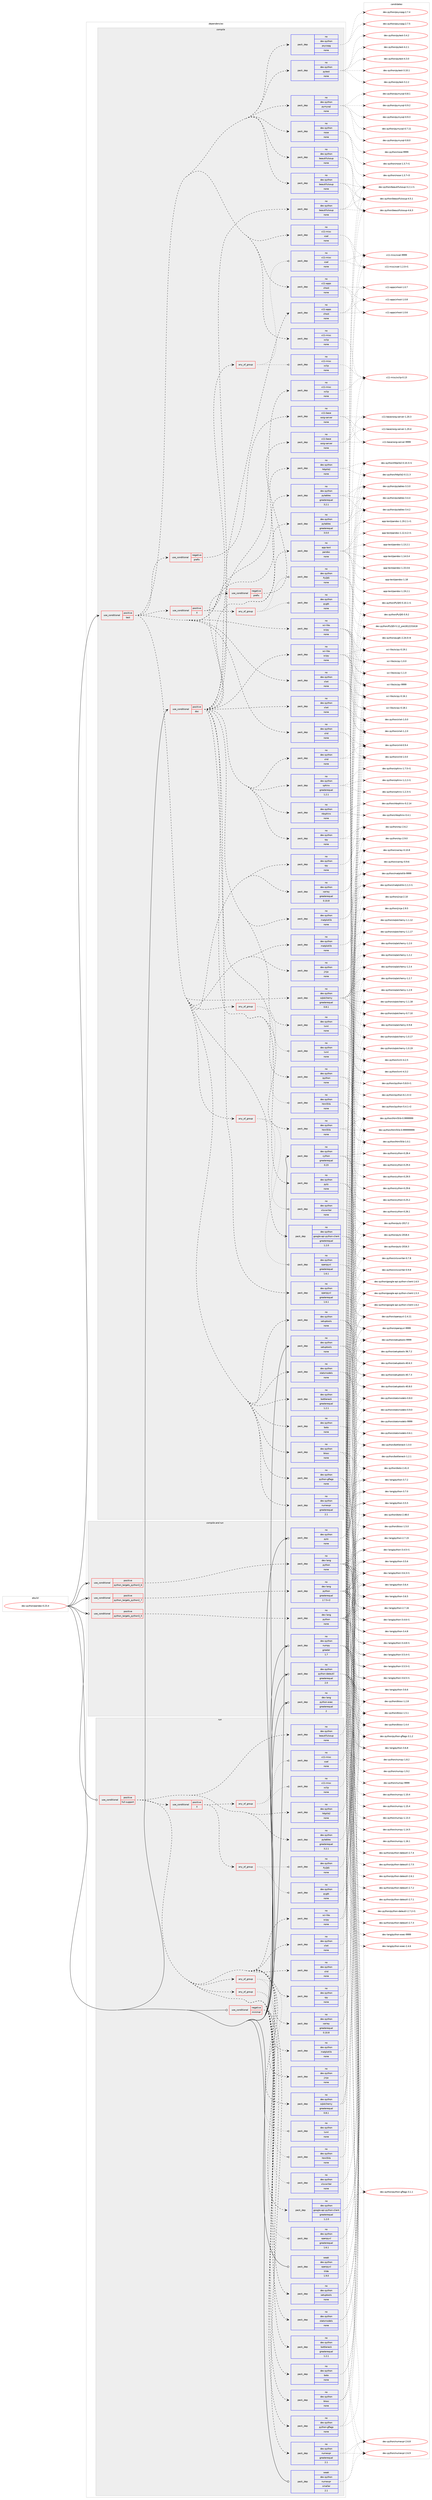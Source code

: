 digraph prolog {

# *************
# Graph options
# *************

newrank=true;
concentrate=true;
compound=true;
graph [rankdir=LR,fontname=Helvetica,fontsize=10,ranksep=1.5];#, ranksep=2.5, nodesep=0.2];
edge  [arrowhead=vee];
node  [fontname=Helvetica,fontsize=10];

# **********
# The ebuild
# **********

subgraph cluster_leftcol {
color=gray;
rank=same;
label=<<i>ebuild</i>>;
id [label="dev-python/pandas-0.23.4", color=red, width=4, href="../dev-python/pandas-0.23.4.svg"];
}

# ****************
# The dependencies
# ****************

subgraph cluster_midcol {
color=gray;
label=<<i>dependencies</i>>;
subgraph cluster_compile {
fillcolor="#eeeeee";
style=filled;
label=<<i>compile</i>>;
subgraph cond378945 {
dependency1423993 [label=<<TABLE BORDER="0" CELLBORDER="1" CELLSPACING="0" CELLPADDING="4"><TR><TD ROWSPAN="3" CELLPADDING="10">use_conditional</TD></TR><TR><TD>positive</TD></TR><TR><TD>doc</TD></TR></TABLE>>, shape=none, color=red];
subgraph cond378946 {
dependency1423994 [label=<<TABLE BORDER="0" CELLBORDER="1" CELLSPACING="0" CELLPADDING="4"><TR><TD ROWSPAN="3" CELLPADDING="10">use_conditional</TD></TR><TR><TD>negative</TD></TR><TR><TD>prefix</TD></TR></TABLE>>, shape=none, color=red];
subgraph pack1021754 {
dependency1423995 [label=<<TABLE BORDER="0" CELLBORDER="1" CELLSPACING="0" CELLPADDING="4" WIDTH="220"><TR><TD ROWSPAN="6" CELLPADDING="30">pack_dep</TD></TR><TR><TD WIDTH="110">no</TD></TR><TR><TD>x11-base</TD></TR><TR><TD>xorg-server</TD></TR><TR><TD>none</TD></TR><TR><TD></TD></TR></TABLE>>, shape=none, color=blue];
}
dependency1423994:e -> dependency1423995:w [weight=20,style="dashed",arrowhead="vee"];
}
dependency1423993:e -> dependency1423994:w [weight=20,style="dashed",arrowhead="vee"];
subgraph pack1021755 {
dependency1423996 [label=<<TABLE BORDER="0" CELLBORDER="1" CELLSPACING="0" CELLPADDING="4" WIDTH="220"><TR><TD ROWSPAN="6" CELLPADDING="30">pack_dep</TD></TR><TR><TD WIDTH="110">no</TD></TR><TR><TD>x11-apps</TD></TR><TR><TD>xhost</TD></TR><TR><TD>none</TD></TR><TR><TD></TD></TR></TABLE>>, shape=none, color=blue];
}
dependency1423993:e -> dependency1423996:w [weight=20,style="dashed",arrowhead="vee"];
subgraph pack1021756 {
dependency1423997 [label=<<TABLE BORDER="0" CELLBORDER="1" CELLSPACING="0" CELLPADDING="4" WIDTH="220"><TR><TD ROWSPAN="6" CELLPADDING="30">pack_dep</TD></TR><TR><TD WIDTH="110">no</TD></TR><TR><TD>app-text</TD></TR><TR><TD>pandoc</TD></TR><TR><TD>none</TD></TR><TR><TD></TD></TR></TABLE>>, shape=none, color=blue];
}
dependency1423993:e -> dependency1423997:w [weight=20,style="dashed",arrowhead="vee"];
subgraph pack1021757 {
dependency1423998 [label=<<TABLE BORDER="0" CELLBORDER="1" CELLSPACING="0" CELLPADDING="4" WIDTH="220"><TR><TD ROWSPAN="6" CELLPADDING="30">pack_dep</TD></TR><TR><TD WIDTH="110">no</TD></TR><TR><TD>dev-python</TD></TR><TR><TD>beautifulsoup</TD></TR><TR><TD>none</TD></TR><TR><TD></TD></TR></TABLE>>, shape=none, color=blue];
}
dependency1423993:e -> dependency1423998:w [weight=20,style="dashed",arrowhead="vee"];
subgraph pack1021758 {
dependency1423999 [label=<<TABLE BORDER="0" CELLBORDER="1" CELLSPACING="0" CELLPADDING="4" WIDTH="220"><TR><TD ROWSPAN="6" CELLPADDING="30">pack_dep</TD></TR><TR><TD WIDTH="110">no</TD></TR><TR><TD>dev-python</TD></TR><TR><TD>html5lib</TD></TR><TR><TD>none</TD></TR><TR><TD></TD></TR></TABLE>>, shape=none, color=blue];
}
dependency1423993:e -> dependency1423999:w [weight=20,style="dashed",arrowhead="vee"];
subgraph pack1021759 {
dependency1424000 [label=<<TABLE BORDER="0" CELLBORDER="1" CELLSPACING="0" CELLPADDING="4" WIDTH="220"><TR><TD ROWSPAN="6" CELLPADDING="30">pack_dep</TD></TR><TR><TD WIDTH="110">no</TD></TR><TR><TD>dev-python</TD></TR><TR><TD>ipython</TD></TR><TR><TD>none</TD></TR><TR><TD></TD></TR></TABLE>>, shape=none, color=blue];
}
dependency1423993:e -> dependency1424000:w [weight=20,style="dashed",arrowhead="vee"];
subgraph pack1021760 {
dependency1424001 [label=<<TABLE BORDER="0" CELLBORDER="1" CELLSPACING="0" CELLPADDING="4" WIDTH="220"><TR><TD ROWSPAN="6" CELLPADDING="30">pack_dep</TD></TR><TR><TD WIDTH="110">no</TD></TR><TR><TD>dev-python</TD></TR><TR><TD>lxml</TD></TR><TR><TD>none</TD></TR><TR><TD></TD></TR></TABLE>>, shape=none, color=blue];
}
dependency1423993:e -> dependency1424001:w [weight=20,style="dashed",arrowhead="vee"];
subgraph pack1021761 {
dependency1424002 [label=<<TABLE BORDER="0" CELLBORDER="1" CELLSPACING="0" CELLPADDING="4" WIDTH="220"><TR><TD ROWSPAN="6" CELLPADDING="30">pack_dep</TD></TR><TR><TD WIDTH="110">no</TD></TR><TR><TD>dev-python</TD></TR><TR><TD>matplotlib</TD></TR><TR><TD>none</TD></TR><TR><TD></TD></TR></TABLE>>, shape=none, color=blue];
}
dependency1423993:e -> dependency1424002:w [weight=20,style="dashed",arrowhead="vee"];
subgraph pack1021762 {
dependency1424003 [label=<<TABLE BORDER="0" CELLBORDER="1" CELLSPACING="0" CELLPADDING="4" WIDTH="220"><TR><TD ROWSPAN="6" CELLPADDING="30">pack_dep</TD></TR><TR><TD WIDTH="110">no</TD></TR><TR><TD>dev-python</TD></TR><TR><TD>nbsphinx</TD></TR><TR><TD>none</TD></TR><TR><TD></TD></TR></TABLE>>, shape=none, color=blue];
}
dependency1423993:e -> dependency1424003:w [weight=20,style="dashed",arrowhead="vee"];
subgraph pack1021763 {
dependency1424004 [label=<<TABLE BORDER="0" CELLBORDER="1" CELLSPACING="0" CELLPADDING="4" WIDTH="220"><TR><TD ROWSPAN="6" CELLPADDING="30">pack_dep</TD></TR><TR><TD WIDTH="110">no</TD></TR><TR><TD>dev-python</TD></TR><TR><TD>openpyxl</TD></TR><TR><TD>greaterequal</TD></TR><TR><TD>1.6.1</TD></TR></TABLE>>, shape=none, color=blue];
}
dependency1423993:e -> dependency1424004:w [weight=20,style="dashed",arrowhead="vee"];
subgraph pack1021764 {
dependency1424005 [label=<<TABLE BORDER="0" CELLBORDER="1" CELLSPACING="0" CELLPADDING="4" WIDTH="220"><TR><TD ROWSPAN="6" CELLPADDING="30">pack_dep</TD></TR><TR><TD WIDTH="110">no</TD></TR><TR><TD>dev-python</TD></TR><TR><TD>pytables</TD></TR><TR><TD>greaterequal</TD></TR><TR><TD>3.0.0</TD></TR></TABLE>>, shape=none, color=blue];
}
dependency1423993:e -> dependency1424005:w [weight=20,style="dashed",arrowhead="vee"];
subgraph pack1021765 {
dependency1424006 [label=<<TABLE BORDER="0" CELLBORDER="1" CELLSPACING="0" CELLPADDING="4" WIDTH="220"><TR><TD ROWSPAN="6" CELLPADDING="30">pack_dep</TD></TR><TR><TD WIDTH="110">no</TD></TR><TR><TD>dev-python</TD></TR><TR><TD>pytz</TD></TR><TR><TD>none</TD></TR><TR><TD></TD></TR></TABLE>>, shape=none, color=blue];
}
dependency1423993:e -> dependency1424006:w [weight=20,style="dashed",arrowhead="vee"];
subgraph pack1021766 {
dependency1424007 [label=<<TABLE BORDER="0" CELLBORDER="1" CELLSPACING="0" CELLPADDING="4" WIDTH="220"><TR><TD ROWSPAN="6" CELLPADDING="30">pack_dep</TD></TR><TR><TD WIDTH="110">no</TD></TR><TR><TD>dev-python</TD></TR><TR><TD>rpy</TD></TR><TR><TD>none</TD></TR><TR><TD></TD></TR></TABLE>>, shape=none, color=blue];
}
dependency1423993:e -> dependency1424007:w [weight=20,style="dashed",arrowhead="vee"];
subgraph pack1021767 {
dependency1424008 [label=<<TABLE BORDER="0" CELLBORDER="1" CELLSPACING="0" CELLPADDING="4" WIDTH="220"><TR><TD ROWSPAN="6" CELLPADDING="30">pack_dep</TD></TR><TR><TD WIDTH="110">no</TD></TR><TR><TD>dev-python</TD></TR><TR><TD>sphinx</TD></TR><TR><TD>greaterequal</TD></TR><TR><TD>1.2.1</TD></TR></TABLE>>, shape=none, color=blue];
}
dependency1423993:e -> dependency1424008:w [weight=20,style="dashed",arrowhead="vee"];
subgraph pack1021768 {
dependency1424009 [label=<<TABLE BORDER="0" CELLBORDER="1" CELLSPACING="0" CELLPADDING="4" WIDTH="220"><TR><TD ROWSPAN="6" CELLPADDING="30">pack_dep</TD></TR><TR><TD WIDTH="110">no</TD></TR><TR><TD>dev-python</TD></TR><TR><TD>xlrd</TD></TR><TR><TD>none</TD></TR><TR><TD></TD></TR></TABLE>>, shape=none, color=blue];
}
dependency1423993:e -> dependency1424009:w [weight=20,style="dashed",arrowhead="vee"];
subgraph pack1021769 {
dependency1424010 [label=<<TABLE BORDER="0" CELLBORDER="1" CELLSPACING="0" CELLPADDING="4" WIDTH="220"><TR><TD ROWSPAN="6" CELLPADDING="30">pack_dep</TD></TR><TR><TD WIDTH="110">no</TD></TR><TR><TD>dev-python</TD></TR><TR><TD>xlwt</TD></TR><TR><TD>none</TD></TR><TR><TD></TD></TR></TABLE>>, shape=none, color=blue];
}
dependency1423993:e -> dependency1424010:w [weight=20,style="dashed",arrowhead="vee"];
subgraph pack1021770 {
dependency1424011 [label=<<TABLE BORDER="0" CELLBORDER="1" CELLSPACING="0" CELLPADDING="4" WIDTH="220"><TR><TD ROWSPAN="6" CELLPADDING="30">pack_dep</TD></TR><TR><TD WIDTH="110">no</TD></TR><TR><TD>sci-libs</TD></TR><TR><TD>scipy</TD></TR><TR><TD>none</TD></TR><TR><TD></TD></TR></TABLE>>, shape=none, color=blue];
}
dependency1423993:e -> dependency1424011:w [weight=20,style="dashed",arrowhead="vee"];
subgraph pack1021771 {
dependency1424012 [label=<<TABLE BORDER="0" CELLBORDER="1" CELLSPACING="0" CELLPADDING="4" WIDTH="220"><TR><TD ROWSPAN="6" CELLPADDING="30">pack_dep</TD></TR><TR><TD WIDTH="110">no</TD></TR><TR><TD>x11-misc</TD></TR><TR><TD>xclip</TD></TR><TR><TD>none</TD></TR><TR><TD></TD></TR></TABLE>>, shape=none, color=blue];
}
dependency1423993:e -> dependency1424012:w [weight=20,style="dashed",arrowhead="vee"];
}
id:e -> dependency1423993:w [weight=20,style="solid",arrowhead="vee"];
subgraph cond378947 {
dependency1424013 [label=<<TABLE BORDER="0" CELLBORDER="1" CELLSPACING="0" CELLPADDING="4"><TR><TD ROWSPAN="3" CELLPADDING="10">use_conditional</TD></TR><TR><TD>positive</TD></TR><TR><TD>test</TD></TR></TABLE>>, shape=none, color=red];
subgraph cond378948 {
dependency1424014 [label=<<TABLE BORDER="0" CELLBORDER="1" CELLSPACING="0" CELLPADDING="4"><TR><TD ROWSPAN="3" CELLPADDING="10">use_conditional</TD></TR><TR><TD>negative</TD></TR><TR><TD>prefix</TD></TR></TABLE>>, shape=none, color=red];
subgraph pack1021772 {
dependency1424015 [label=<<TABLE BORDER="0" CELLBORDER="1" CELLSPACING="0" CELLPADDING="4" WIDTH="220"><TR><TD ROWSPAN="6" CELLPADDING="30">pack_dep</TD></TR><TR><TD WIDTH="110">no</TD></TR><TR><TD>x11-base</TD></TR><TR><TD>xorg-server</TD></TR><TR><TD>none</TD></TR><TR><TD></TD></TR></TABLE>>, shape=none, color=blue];
}
dependency1424014:e -> dependency1424015:w [weight=20,style="dashed",arrowhead="vee"];
}
dependency1424013:e -> dependency1424014:w [weight=20,style="dashed",arrowhead="vee"];
subgraph pack1021773 {
dependency1424016 [label=<<TABLE BORDER="0" CELLBORDER="1" CELLSPACING="0" CELLPADDING="4" WIDTH="220"><TR><TD ROWSPAN="6" CELLPADDING="30">pack_dep</TD></TR><TR><TD WIDTH="110">no</TD></TR><TR><TD>x11-apps</TD></TR><TR><TD>xhost</TD></TR><TR><TD>none</TD></TR><TR><TD></TD></TR></TABLE>>, shape=none, color=blue];
}
dependency1424013:e -> dependency1424016:w [weight=20,style="dashed",arrowhead="vee"];
subgraph pack1021774 {
dependency1424017 [label=<<TABLE BORDER="0" CELLBORDER="1" CELLSPACING="0" CELLPADDING="4" WIDTH="220"><TR><TD ROWSPAN="6" CELLPADDING="30">pack_dep</TD></TR><TR><TD WIDTH="110">no</TD></TR><TR><TD>dev-python</TD></TR><TR><TD>bottleneck</TD></TR><TR><TD>greaterequal</TD></TR><TR><TD>1.2.1</TD></TR></TABLE>>, shape=none, color=blue];
}
dependency1424013:e -> dependency1424017:w [weight=20,style="dashed",arrowhead="vee"];
subgraph pack1021775 {
dependency1424018 [label=<<TABLE BORDER="0" CELLBORDER="1" CELLSPACING="0" CELLPADDING="4" WIDTH="220"><TR><TD ROWSPAN="6" CELLPADDING="30">pack_dep</TD></TR><TR><TD WIDTH="110">no</TD></TR><TR><TD>dev-python</TD></TR><TR><TD>numexpr</TD></TR><TR><TD>greaterequal</TD></TR><TR><TD>2.1</TD></TR></TABLE>>, shape=none, color=blue];
}
dependency1424013:e -> dependency1424018:w [weight=20,style="dashed",arrowhead="vee"];
subgraph pack1021776 {
dependency1424019 [label=<<TABLE BORDER="0" CELLBORDER="1" CELLSPACING="0" CELLPADDING="4" WIDTH="220"><TR><TD ROWSPAN="6" CELLPADDING="30">pack_dep</TD></TR><TR><TD WIDTH="110">no</TD></TR><TR><TD>dev-python</TD></TR><TR><TD>beautifulsoup</TD></TR><TR><TD>none</TD></TR><TR><TD></TD></TR></TABLE>>, shape=none, color=blue];
}
dependency1424013:e -> dependency1424019:w [weight=20,style="dashed",arrowhead="vee"];
subgraph pack1021777 {
dependency1424020 [label=<<TABLE BORDER="0" CELLBORDER="1" CELLSPACING="0" CELLPADDING="4" WIDTH="220"><TR><TD ROWSPAN="6" CELLPADDING="30">pack_dep</TD></TR><TR><TD WIDTH="110">no</TD></TR><TR><TD>dev-python</TD></TR><TR><TD>blosc</TD></TR><TR><TD>none</TD></TR><TR><TD></TD></TR></TABLE>>, shape=none, color=blue];
}
dependency1424013:e -> dependency1424020:w [weight=20,style="dashed",arrowhead="vee"];
subgraph pack1021778 {
dependency1424021 [label=<<TABLE BORDER="0" CELLBORDER="1" CELLSPACING="0" CELLPADDING="4" WIDTH="220"><TR><TD ROWSPAN="6" CELLPADDING="30">pack_dep</TD></TR><TR><TD WIDTH="110">no</TD></TR><TR><TD>dev-python</TD></TR><TR><TD>boto</TD></TR><TR><TD>none</TD></TR><TR><TD></TD></TR></TABLE>>, shape=none, color=blue];
}
dependency1424013:e -> dependency1424021:w [weight=20,style="dashed",arrowhead="vee"];
subgraph pack1021779 {
dependency1424022 [label=<<TABLE BORDER="0" CELLBORDER="1" CELLSPACING="0" CELLPADDING="4" WIDTH="220"><TR><TD ROWSPAN="6" CELLPADDING="30">pack_dep</TD></TR><TR><TD WIDTH="110">no</TD></TR><TR><TD>dev-python</TD></TR><TR><TD>google-api-python-client</TD></TR><TR><TD>greaterequal</TD></TR><TR><TD>1.2.0</TD></TR></TABLE>>, shape=none, color=blue];
}
dependency1424013:e -> dependency1424022:w [weight=20,style="dashed",arrowhead="vee"];
subgraph any22715 {
dependency1424023 [label=<<TABLE BORDER="0" CELLBORDER="1" CELLSPACING="0" CELLPADDING="4"><TR><TD CELLPADDING="10">any_of_group</TD></TR></TABLE>>, shape=none, color=red];subgraph pack1021780 {
dependency1424024 [label=<<TABLE BORDER="0" CELLBORDER="1" CELLSPACING="0" CELLPADDING="4" WIDTH="220"><TR><TD ROWSPAN="6" CELLPADDING="30">pack_dep</TD></TR><TR><TD WIDTH="110">no</TD></TR><TR><TD>dev-python</TD></TR><TR><TD>html5lib</TD></TR><TR><TD>none</TD></TR><TR><TD></TD></TR></TABLE>>, shape=none, color=blue];
}
dependency1424023:e -> dependency1424024:w [weight=20,style="dotted",arrowhead="oinv"];
subgraph pack1021781 {
dependency1424025 [label=<<TABLE BORDER="0" CELLBORDER="1" CELLSPACING="0" CELLPADDING="4" WIDTH="220"><TR><TD ROWSPAN="6" CELLPADDING="30">pack_dep</TD></TR><TR><TD WIDTH="110">no</TD></TR><TR><TD>dev-python</TD></TR><TR><TD>lxml</TD></TR><TR><TD>none</TD></TR><TR><TD></TD></TR></TABLE>>, shape=none, color=blue];
}
dependency1424023:e -> dependency1424025:w [weight=20,style="dotted",arrowhead="oinv"];
}
dependency1424013:e -> dependency1424023:w [weight=20,style="dashed",arrowhead="vee"];
subgraph pack1021782 {
dependency1424026 [label=<<TABLE BORDER="0" CELLBORDER="1" CELLSPACING="0" CELLPADDING="4" WIDTH="220"><TR><TD ROWSPAN="6" CELLPADDING="30">pack_dep</TD></TR><TR><TD WIDTH="110">no</TD></TR><TR><TD>dev-python</TD></TR><TR><TD>httplib2</TD></TR><TR><TD>none</TD></TR><TR><TD></TD></TR></TABLE>>, shape=none, color=blue];
}
dependency1424013:e -> dependency1424026:w [weight=20,style="dashed",arrowhead="vee"];
subgraph pack1021783 {
dependency1424027 [label=<<TABLE BORDER="0" CELLBORDER="1" CELLSPACING="0" CELLPADDING="4" WIDTH="220"><TR><TD ROWSPAN="6" CELLPADDING="30">pack_dep</TD></TR><TR><TD WIDTH="110">no</TD></TR><TR><TD>dev-python</TD></TR><TR><TD>jinja</TD></TR><TR><TD>none</TD></TR><TR><TD></TD></TR></TABLE>>, shape=none, color=blue];
}
dependency1424013:e -> dependency1424027:w [weight=20,style="dashed",arrowhead="vee"];
subgraph pack1021784 {
dependency1424028 [label=<<TABLE BORDER="0" CELLBORDER="1" CELLSPACING="0" CELLPADDING="4" WIDTH="220"><TR><TD ROWSPAN="6" CELLPADDING="30">pack_dep</TD></TR><TR><TD WIDTH="110">no</TD></TR><TR><TD>dev-python</TD></TR><TR><TD>matplotlib</TD></TR><TR><TD>none</TD></TR><TR><TD></TD></TR></TABLE>>, shape=none, color=blue];
}
dependency1424013:e -> dependency1424028:w [weight=20,style="dashed",arrowhead="vee"];
subgraph any22716 {
dependency1424029 [label=<<TABLE BORDER="0" CELLBORDER="1" CELLSPACING="0" CELLPADDING="4"><TR><TD CELLPADDING="10">any_of_group</TD></TR></TABLE>>, shape=none, color=red];subgraph pack1021785 {
dependency1424030 [label=<<TABLE BORDER="0" CELLBORDER="1" CELLSPACING="0" CELLPADDING="4" WIDTH="220"><TR><TD ROWSPAN="6" CELLPADDING="30">pack_dep</TD></TR><TR><TD WIDTH="110">no</TD></TR><TR><TD>dev-python</TD></TR><TR><TD>openpyxl</TD></TR><TR><TD>greaterequal</TD></TR><TR><TD>1.6.1</TD></TR></TABLE>>, shape=none, color=blue];
}
dependency1424029:e -> dependency1424030:w [weight=20,style="dotted",arrowhead="oinv"];
subgraph pack1021786 {
dependency1424031 [label=<<TABLE BORDER="0" CELLBORDER="1" CELLSPACING="0" CELLPADDING="4" WIDTH="220"><TR><TD ROWSPAN="6" CELLPADDING="30">pack_dep</TD></TR><TR><TD WIDTH="110">no</TD></TR><TR><TD>dev-python</TD></TR><TR><TD>xlsxwriter</TD></TR><TR><TD>none</TD></TR><TR><TD></TD></TR></TABLE>>, shape=none, color=blue];
}
dependency1424029:e -> dependency1424031:w [weight=20,style="dotted",arrowhead="oinv"];
}
dependency1424013:e -> dependency1424029:w [weight=20,style="dashed",arrowhead="vee"];
subgraph pack1021787 {
dependency1424032 [label=<<TABLE BORDER="0" CELLBORDER="1" CELLSPACING="0" CELLPADDING="4" WIDTH="220"><TR><TD ROWSPAN="6" CELLPADDING="30">pack_dep</TD></TR><TR><TD WIDTH="110">no</TD></TR><TR><TD>dev-python</TD></TR><TR><TD>pytables</TD></TR><TR><TD>greaterequal</TD></TR><TR><TD>3.2.1</TD></TR></TABLE>>, shape=none, color=blue];
}
dependency1424013:e -> dependency1424032:w [weight=20,style="dashed",arrowhead="vee"];
subgraph pack1021788 {
dependency1424033 [label=<<TABLE BORDER="0" CELLBORDER="1" CELLSPACING="0" CELLPADDING="4" WIDTH="220"><TR><TD ROWSPAN="6" CELLPADDING="30">pack_dep</TD></TR><TR><TD WIDTH="110">no</TD></TR><TR><TD>dev-python</TD></TR><TR><TD>python-gflags</TD></TR><TR><TD>none</TD></TR><TR><TD></TD></TR></TABLE>>, shape=none, color=blue];
}
dependency1424013:e -> dependency1424033:w [weight=20,style="dashed",arrowhead="vee"];
subgraph pack1021789 {
dependency1424034 [label=<<TABLE BORDER="0" CELLBORDER="1" CELLSPACING="0" CELLPADDING="4" WIDTH="220"><TR><TD ROWSPAN="6" CELLPADDING="30">pack_dep</TD></TR><TR><TD WIDTH="110">no</TD></TR><TR><TD>dev-python</TD></TR><TR><TD>rpy</TD></TR><TR><TD>none</TD></TR><TR><TD></TD></TR></TABLE>>, shape=none, color=blue];
}
dependency1424013:e -> dependency1424034:w [weight=20,style="dashed",arrowhead="vee"];
subgraph pack1021790 {
dependency1424035 [label=<<TABLE BORDER="0" CELLBORDER="1" CELLSPACING="0" CELLPADDING="4" WIDTH="220"><TR><TD ROWSPAN="6" CELLPADDING="30">pack_dep</TD></TR><TR><TD WIDTH="110">no</TD></TR><TR><TD>dev-python</TD></TR><TR><TD>setuptools</TD></TR><TR><TD>none</TD></TR><TR><TD></TD></TR></TABLE>>, shape=none, color=blue];
}
dependency1424013:e -> dependency1424035:w [weight=20,style="dashed",arrowhead="vee"];
subgraph pack1021791 {
dependency1424036 [label=<<TABLE BORDER="0" CELLBORDER="1" CELLSPACING="0" CELLPADDING="4" WIDTH="220"><TR><TD ROWSPAN="6" CELLPADDING="30">pack_dep</TD></TR><TR><TD WIDTH="110">no</TD></TR><TR><TD>dev-python</TD></TR><TR><TD>statsmodels</TD></TR><TR><TD>none</TD></TR><TR><TD></TD></TR></TABLE>>, shape=none, color=blue];
}
dependency1424013:e -> dependency1424036:w [weight=20,style="dashed",arrowhead="vee"];
subgraph pack1021792 {
dependency1424037 [label=<<TABLE BORDER="0" CELLBORDER="1" CELLSPACING="0" CELLPADDING="4" WIDTH="220"><TR><TD ROWSPAN="6" CELLPADDING="30">pack_dep</TD></TR><TR><TD WIDTH="110">no</TD></TR><TR><TD>dev-python</TD></TR><TR><TD>sqlalchemy</TD></TR><TR><TD>greaterequal</TD></TR><TR><TD>0.8.1</TD></TR></TABLE>>, shape=none, color=blue];
}
dependency1424013:e -> dependency1424037:w [weight=20,style="dashed",arrowhead="vee"];
subgraph pack1021793 {
dependency1424038 [label=<<TABLE BORDER="0" CELLBORDER="1" CELLSPACING="0" CELLPADDING="4" WIDTH="220"><TR><TD ROWSPAN="6" CELLPADDING="30">pack_dep</TD></TR><TR><TD WIDTH="110">no</TD></TR><TR><TD>dev-python</TD></TR><TR><TD>xarray</TD></TR><TR><TD>greaterequal</TD></TR><TR><TD>0.10.8</TD></TR></TABLE>>, shape=none, color=blue];
}
dependency1424013:e -> dependency1424038:w [weight=20,style="dashed",arrowhead="vee"];
subgraph pack1021794 {
dependency1424039 [label=<<TABLE BORDER="0" CELLBORDER="1" CELLSPACING="0" CELLPADDING="4" WIDTH="220"><TR><TD ROWSPAN="6" CELLPADDING="30">pack_dep</TD></TR><TR><TD WIDTH="110">no</TD></TR><TR><TD>dev-python</TD></TR><TR><TD>xlrd</TD></TR><TR><TD>none</TD></TR><TR><TD></TD></TR></TABLE>>, shape=none, color=blue];
}
dependency1424013:e -> dependency1424039:w [weight=20,style="dashed",arrowhead="vee"];
subgraph pack1021795 {
dependency1424040 [label=<<TABLE BORDER="0" CELLBORDER="1" CELLSPACING="0" CELLPADDING="4" WIDTH="220"><TR><TD ROWSPAN="6" CELLPADDING="30">pack_dep</TD></TR><TR><TD WIDTH="110">no</TD></TR><TR><TD>dev-python</TD></TR><TR><TD>xlwt</TD></TR><TR><TD>none</TD></TR><TR><TD></TD></TR></TABLE>>, shape=none, color=blue];
}
dependency1424013:e -> dependency1424040:w [weight=20,style="dashed",arrowhead="vee"];
subgraph pack1021796 {
dependency1424041 [label=<<TABLE BORDER="0" CELLBORDER="1" CELLSPACING="0" CELLPADDING="4" WIDTH="220"><TR><TD ROWSPAN="6" CELLPADDING="30">pack_dep</TD></TR><TR><TD WIDTH="110">no</TD></TR><TR><TD>sci-libs</TD></TR><TR><TD>scipy</TD></TR><TR><TD>none</TD></TR><TR><TD></TD></TR></TABLE>>, shape=none, color=blue];
}
dependency1424013:e -> dependency1424041:w [weight=20,style="dashed",arrowhead="vee"];
subgraph cond378949 {
dependency1424042 [label=<<TABLE BORDER="0" CELLBORDER="1" CELLSPACING="0" CELLPADDING="4"><TR><TD ROWSPAN="3" CELLPADDING="10">use_conditional</TD></TR><TR><TD>positive</TD></TR><TR><TD>X</TD></TR></TABLE>>, shape=none, color=red];
subgraph any22717 {
dependency1424043 [label=<<TABLE BORDER="0" CELLBORDER="1" CELLSPACING="0" CELLPADDING="4"><TR><TD CELLPADDING="10">any_of_group</TD></TR></TABLE>>, shape=none, color=red];subgraph pack1021797 {
dependency1424044 [label=<<TABLE BORDER="0" CELLBORDER="1" CELLSPACING="0" CELLPADDING="4" WIDTH="220"><TR><TD ROWSPAN="6" CELLPADDING="30">pack_dep</TD></TR><TR><TD WIDTH="110">no</TD></TR><TR><TD>dev-python</TD></TR><TR><TD>PyQt5</TD></TR><TR><TD>none</TD></TR><TR><TD></TD></TR></TABLE>>, shape=none, color=blue];
}
dependency1424043:e -> dependency1424044:w [weight=20,style="dotted",arrowhead="oinv"];
subgraph pack1021798 {
dependency1424045 [label=<<TABLE BORDER="0" CELLBORDER="1" CELLSPACING="0" CELLPADDING="4" WIDTH="220"><TR><TD ROWSPAN="6" CELLPADDING="30">pack_dep</TD></TR><TR><TD WIDTH="110">no</TD></TR><TR><TD>dev-python</TD></TR><TR><TD>pygtk</TD></TR><TR><TD>none</TD></TR><TR><TD></TD></TR></TABLE>>, shape=none, color=blue];
}
dependency1424043:e -> dependency1424045:w [weight=20,style="dotted",arrowhead="oinv"];
}
dependency1424042:e -> dependency1424043:w [weight=20,style="dashed",arrowhead="vee"];
subgraph any22718 {
dependency1424046 [label=<<TABLE BORDER="0" CELLBORDER="1" CELLSPACING="0" CELLPADDING="4"><TR><TD CELLPADDING="10">any_of_group</TD></TR></TABLE>>, shape=none, color=red];subgraph pack1021799 {
dependency1424047 [label=<<TABLE BORDER="0" CELLBORDER="1" CELLSPACING="0" CELLPADDING="4" WIDTH="220"><TR><TD ROWSPAN="6" CELLPADDING="30">pack_dep</TD></TR><TR><TD WIDTH="110">no</TD></TR><TR><TD>x11-misc</TD></TR><TR><TD>xclip</TD></TR><TR><TD>none</TD></TR><TR><TD></TD></TR></TABLE>>, shape=none, color=blue];
}
dependency1424046:e -> dependency1424047:w [weight=20,style="dotted",arrowhead="oinv"];
subgraph pack1021800 {
dependency1424048 [label=<<TABLE BORDER="0" CELLBORDER="1" CELLSPACING="0" CELLPADDING="4" WIDTH="220"><TR><TD ROWSPAN="6" CELLPADDING="30">pack_dep</TD></TR><TR><TD WIDTH="110">no</TD></TR><TR><TD>x11-misc</TD></TR><TR><TD>xsel</TD></TR><TR><TD>none</TD></TR><TR><TD></TD></TR></TABLE>>, shape=none, color=blue];
}
dependency1424046:e -> dependency1424048:w [weight=20,style="dotted",arrowhead="oinv"];
}
dependency1424042:e -> dependency1424046:w [weight=20,style="dashed",arrowhead="vee"];
}
dependency1424013:e -> dependency1424042:w [weight=20,style="dashed",arrowhead="vee"];
subgraph pack1021801 {
dependency1424049 [label=<<TABLE BORDER="0" CELLBORDER="1" CELLSPACING="0" CELLPADDING="4" WIDTH="220"><TR><TD ROWSPAN="6" CELLPADDING="30">pack_dep</TD></TR><TR><TD WIDTH="110">no</TD></TR><TR><TD>dev-python</TD></TR><TR><TD>beautifulsoup</TD></TR><TR><TD>none</TD></TR><TR><TD></TD></TR></TABLE>>, shape=none, color=blue];
}
dependency1424013:e -> dependency1424049:w [weight=20,style="dashed",arrowhead="vee"];
subgraph pack1021802 {
dependency1424050 [label=<<TABLE BORDER="0" CELLBORDER="1" CELLSPACING="0" CELLPADDING="4" WIDTH="220"><TR><TD ROWSPAN="6" CELLPADDING="30">pack_dep</TD></TR><TR><TD WIDTH="110">no</TD></TR><TR><TD>dev-python</TD></TR><TR><TD>nose</TD></TR><TR><TD>none</TD></TR><TR><TD></TD></TR></TABLE>>, shape=none, color=blue];
}
dependency1424013:e -> dependency1424050:w [weight=20,style="dashed",arrowhead="vee"];
subgraph pack1021803 {
dependency1424051 [label=<<TABLE BORDER="0" CELLBORDER="1" CELLSPACING="0" CELLPADDING="4" WIDTH="220"><TR><TD ROWSPAN="6" CELLPADDING="30">pack_dep</TD></TR><TR><TD WIDTH="110">no</TD></TR><TR><TD>dev-python</TD></TR><TR><TD>pymysql</TD></TR><TR><TD>none</TD></TR><TR><TD></TD></TR></TABLE>>, shape=none, color=blue];
}
dependency1424013:e -> dependency1424051:w [weight=20,style="dashed",arrowhead="vee"];
subgraph pack1021804 {
dependency1424052 [label=<<TABLE BORDER="0" CELLBORDER="1" CELLSPACING="0" CELLPADDING="4" WIDTH="220"><TR><TD ROWSPAN="6" CELLPADDING="30">pack_dep</TD></TR><TR><TD WIDTH="110">no</TD></TR><TR><TD>dev-python</TD></TR><TR><TD>pytest</TD></TR><TR><TD>none</TD></TR><TR><TD></TD></TR></TABLE>>, shape=none, color=blue];
}
dependency1424013:e -> dependency1424052:w [weight=20,style="dashed",arrowhead="vee"];
subgraph pack1021805 {
dependency1424053 [label=<<TABLE BORDER="0" CELLBORDER="1" CELLSPACING="0" CELLPADDING="4" WIDTH="220"><TR><TD ROWSPAN="6" CELLPADDING="30">pack_dep</TD></TR><TR><TD WIDTH="110">no</TD></TR><TR><TD>dev-python</TD></TR><TR><TD>psycopg</TD></TR><TR><TD>none</TD></TR><TR><TD></TD></TR></TABLE>>, shape=none, color=blue];
}
dependency1424013:e -> dependency1424053:w [weight=20,style="dashed",arrowhead="vee"];
subgraph pack1021806 {
dependency1424054 [label=<<TABLE BORDER="0" CELLBORDER="1" CELLSPACING="0" CELLPADDING="4" WIDTH="220"><TR><TD ROWSPAN="6" CELLPADDING="30">pack_dep</TD></TR><TR><TD WIDTH="110">no</TD></TR><TR><TD>x11-misc</TD></TR><TR><TD>xclip</TD></TR><TR><TD>none</TD></TR><TR><TD></TD></TR></TABLE>>, shape=none, color=blue];
}
dependency1424013:e -> dependency1424054:w [weight=20,style="dashed",arrowhead="vee"];
subgraph pack1021807 {
dependency1424055 [label=<<TABLE BORDER="0" CELLBORDER="1" CELLSPACING="0" CELLPADDING="4" WIDTH="220"><TR><TD ROWSPAN="6" CELLPADDING="30">pack_dep</TD></TR><TR><TD WIDTH="110">no</TD></TR><TR><TD>x11-misc</TD></TR><TR><TD>xsel</TD></TR><TR><TD>none</TD></TR><TR><TD></TD></TR></TABLE>>, shape=none, color=blue];
}
dependency1424013:e -> dependency1424055:w [weight=20,style="dashed",arrowhead="vee"];
}
id:e -> dependency1424013:w [weight=20,style="solid",arrowhead="vee"];
subgraph pack1021808 {
dependency1424056 [label=<<TABLE BORDER="0" CELLBORDER="1" CELLSPACING="0" CELLPADDING="4" WIDTH="220"><TR><TD ROWSPAN="6" CELLPADDING="30">pack_dep</TD></TR><TR><TD WIDTH="110">no</TD></TR><TR><TD>dev-python</TD></TR><TR><TD>cython</TD></TR><TR><TD>greaterequal</TD></TR><TR><TD>0.23</TD></TR></TABLE>>, shape=none, color=blue];
}
id:e -> dependency1424056:w [weight=20,style="solid",arrowhead="vee"];
subgraph pack1021809 {
dependency1424057 [label=<<TABLE BORDER="0" CELLBORDER="1" CELLSPACING="0" CELLPADDING="4" WIDTH="220"><TR><TD ROWSPAN="6" CELLPADDING="30">pack_dep</TD></TR><TR><TD WIDTH="110">no</TD></TR><TR><TD>dev-python</TD></TR><TR><TD>setuptools</TD></TR><TR><TD>none</TD></TR><TR><TD></TD></TR></TABLE>>, shape=none, color=blue];
}
id:e -> dependency1424057:w [weight=20,style="solid",arrowhead="vee"];
}
subgraph cluster_compileandrun {
fillcolor="#eeeeee";
style=filled;
label=<<i>compile and run</i>>;
subgraph cond378950 {
dependency1424058 [label=<<TABLE BORDER="0" CELLBORDER="1" CELLSPACING="0" CELLPADDING="4"><TR><TD ROWSPAN="3" CELLPADDING="10">use_conditional</TD></TR><TR><TD>positive</TD></TR><TR><TD>python_targets_python2_7</TD></TR></TABLE>>, shape=none, color=red];
subgraph pack1021810 {
dependency1424059 [label=<<TABLE BORDER="0" CELLBORDER="1" CELLSPACING="0" CELLPADDING="4" WIDTH="220"><TR><TD ROWSPAN="6" CELLPADDING="30">pack_dep</TD></TR><TR><TD WIDTH="110">no</TD></TR><TR><TD>dev-lang</TD></TR><TR><TD>python</TD></TR><TR><TD>greaterequal</TD></TR><TR><TD>2.7.5-r2</TD></TR></TABLE>>, shape=none, color=blue];
}
dependency1424058:e -> dependency1424059:w [weight=20,style="dashed",arrowhead="vee"];
}
id:e -> dependency1424058:w [weight=20,style="solid",arrowhead="odotvee"];
subgraph cond378951 {
dependency1424060 [label=<<TABLE BORDER="0" CELLBORDER="1" CELLSPACING="0" CELLPADDING="4"><TR><TD ROWSPAN="3" CELLPADDING="10">use_conditional</TD></TR><TR><TD>positive</TD></TR><TR><TD>python_targets_python3_5</TD></TR></TABLE>>, shape=none, color=red];
subgraph pack1021811 {
dependency1424061 [label=<<TABLE BORDER="0" CELLBORDER="1" CELLSPACING="0" CELLPADDING="4" WIDTH="220"><TR><TD ROWSPAN="6" CELLPADDING="30">pack_dep</TD></TR><TR><TD WIDTH="110">no</TD></TR><TR><TD>dev-lang</TD></TR><TR><TD>python</TD></TR><TR><TD>none</TD></TR><TR><TD></TD></TR></TABLE>>, shape=none, color=blue];
}
dependency1424060:e -> dependency1424061:w [weight=20,style="dashed",arrowhead="vee"];
}
id:e -> dependency1424060:w [weight=20,style="solid",arrowhead="odotvee"];
subgraph cond378952 {
dependency1424062 [label=<<TABLE BORDER="0" CELLBORDER="1" CELLSPACING="0" CELLPADDING="4"><TR><TD ROWSPAN="3" CELLPADDING="10">use_conditional</TD></TR><TR><TD>positive</TD></TR><TR><TD>python_targets_python3_6</TD></TR></TABLE>>, shape=none, color=red];
subgraph pack1021812 {
dependency1424063 [label=<<TABLE BORDER="0" CELLBORDER="1" CELLSPACING="0" CELLPADDING="4" WIDTH="220"><TR><TD ROWSPAN="6" CELLPADDING="30">pack_dep</TD></TR><TR><TD WIDTH="110">no</TD></TR><TR><TD>dev-lang</TD></TR><TR><TD>python</TD></TR><TR><TD>none</TD></TR><TR><TD></TD></TR></TABLE>>, shape=none, color=blue];
}
dependency1424062:e -> dependency1424063:w [weight=20,style="dashed",arrowhead="vee"];
}
id:e -> dependency1424062:w [weight=20,style="solid",arrowhead="odotvee"];
subgraph pack1021813 {
dependency1424064 [label=<<TABLE BORDER="0" CELLBORDER="1" CELLSPACING="0" CELLPADDING="4" WIDTH="220"><TR><TD ROWSPAN="6" CELLPADDING="30">pack_dep</TD></TR><TR><TD WIDTH="110">no</TD></TR><TR><TD>dev-lang</TD></TR><TR><TD>python-exec</TD></TR><TR><TD>greaterequal</TD></TR><TR><TD>2</TD></TR></TABLE>>, shape=none, color=blue];
}
id:e -> dependency1424064:w [weight=20,style="solid",arrowhead="odotvee"];
subgraph pack1021814 {
dependency1424065 [label=<<TABLE BORDER="0" CELLBORDER="1" CELLSPACING="0" CELLPADDING="4" WIDTH="220"><TR><TD ROWSPAN="6" CELLPADDING="30">pack_dep</TD></TR><TR><TD WIDTH="110">no</TD></TR><TR><TD>dev-python</TD></TR><TR><TD>numpy</TD></TR><TR><TD>greater</TD></TR><TR><TD>1.7</TD></TR></TABLE>>, shape=none, color=blue];
}
id:e -> dependency1424065:w [weight=20,style="solid",arrowhead="odotvee"];
subgraph pack1021815 {
dependency1424066 [label=<<TABLE BORDER="0" CELLBORDER="1" CELLSPACING="0" CELLPADDING="4" WIDTH="220"><TR><TD ROWSPAN="6" CELLPADDING="30">pack_dep</TD></TR><TR><TD WIDTH="110">no</TD></TR><TR><TD>dev-python</TD></TR><TR><TD>python-dateutil</TD></TR><TR><TD>greaterequal</TD></TR><TR><TD>2.0</TD></TR></TABLE>>, shape=none, color=blue];
}
id:e -> dependency1424066:w [weight=20,style="solid",arrowhead="odotvee"];
subgraph pack1021816 {
dependency1424067 [label=<<TABLE BORDER="0" CELLBORDER="1" CELLSPACING="0" CELLPADDING="4" WIDTH="220"><TR><TD ROWSPAN="6" CELLPADDING="30">pack_dep</TD></TR><TR><TD WIDTH="110">no</TD></TR><TR><TD>dev-python</TD></TR><TR><TD>pytz</TD></TR><TR><TD>none</TD></TR><TR><TD></TD></TR></TABLE>>, shape=none, color=blue];
}
id:e -> dependency1424067:w [weight=20,style="solid",arrowhead="odotvee"];
}
subgraph cluster_run {
fillcolor="#eeeeee";
style=filled;
label=<<i>run</i>>;
subgraph cond378953 {
dependency1424068 [label=<<TABLE BORDER="0" CELLBORDER="1" CELLSPACING="0" CELLPADDING="4"><TR><TD ROWSPAN="3" CELLPADDING="10">use_conditional</TD></TR><TR><TD>negative</TD></TR><TR><TD>minimal</TD></TR></TABLE>>, shape=none, color=red];
subgraph pack1021817 {
dependency1424069 [label=<<TABLE BORDER="0" CELLBORDER="1" CELLSPACING="0" CELLPADDING="4" WIDTH="220"><TR><TD ROWSPAN="6" CELLPADDING="30">pack_dep</TD></TR><TR><TD WIDTH="110">no</TD></TR><TR><TD>dev-python</TD></TR><TR><TD>bottleneck</TD></TR><TR><TD>greaterequal</TD></TR><TR><TD>1.2.1</TD></TR></TABLE>>, shape=none, color=blue];
}
dependency1424068:e -> dependency1424069:w [weight=20,style="dashed",arrowhead="vee"];
subgraph pack1021818 {
dependency1424070 [label=<<TABLE BORDER="0" CELLBORDER="1" CELLSPACING="0" CELLPADDING="4" WIDTH="220"><TR><TD ROWSPAN="6" CELLPADDING="30">pack_dep</TD></TR><TR><TD WIDTH="110">no</TD></TR><TR><TD>dev-python</TD></TR><TR><TD>numexpr</TD></TR><TR><TD>greaterequal</TD></TR><TR><TD>2.1</TD></TR></TABLE>>, shape=none, color=blue];
}
dependency1424068:e -> dependency1424070:w [weight=20,style="dashed",arrowhead="vee"];
}
id:e -> dependency1424068:w [weight=20,style="solid",arrowhead="odot"];
subgraph cond378954 {
dependency1424071 [label=<<TABLE BORDER="0" CELLBORDER="1" CELLSPACING="0" CELLPADDING="4"><TR><TD ROWSPAN="3" CELLPADDING="10">use_conditional</TD></TR><TR><TD>positive</TD></TR><TR><TD>full-support</TD></TR></TABLE>>, shape=none, color=red];
subgraph pack1021819 {
dependency1424072 [label=<<TABLE BORDER="0" CELLBORDER="1" CELLSPACING="0" CELLPADDING="4" WIDTH="220"><TR><TD ROWSPAN="6" CELLPADDING="30">pack_dep</TD></TR><TR><TD WIDTH="110">no</TD></TR><TR><TD>dev-python</TD></TR><TR><TD>beautifulsoup</TD></TR><TR><TD>none</TD></TR><TR><TD></TD></TR></TABLE>>, shape=none, color=blue];
}
dependency1424071:e -> dependency1424072:w [weight=20,style="dashed",arrowhead="vee"];
subgraph pack1021820 {
dependency1424073 [label=<<TABLE BORDER="0" CELLBORDER="1" CELLSPACING="0" CELLPADDING="4" WIDTH="220"><TR><TD ROWSPAN="6" CELLPADDING="30">pack_dep</TD></TR><TR><TD WIDTH="110">no</TD></TR><TR><TD>dev-python</TD></TR><TR><TD>blosc</TD></TR><TR><TD>none</TD></TR><TR><TD></TD></TR></TABLE>>, shape=none, color=blue];
}
dependency1424071:e -> dependency1424073:w [weight=20,style="dashed",arrowhead="vee"];
subgraph pack1021821 {
dependency1424074 [label=<<TABLE BORDER="0" CELLBORDER="1" CELLSPACING="0" CELLPADDING="4" WIDTH="220"><TR><TD ROWSPAN="6" CELLPADDING="30">pack_dep</TD></TR><TR><TD WIDTH="110">no</TD></TR><TR><TD>dev-python</TD></TR><TR><TD>boto</TD></TR><TR><TD>none</TD></TR><TR><TD></TD></TR></TABLE>>, shape=none, color=blue];
}
dependency1424071:e -> dependency1424074:w [weight=20,style="dashed",arrowhead="vee"];
subgraph pack1021822 {
dependency1424075 [label=<<TABLE BORDER="0" CELLBORDER="1" CELLSPACING="0" CELLPADDING="4" WIDTH="220"><TR><TD ROWSPAN="6" CELLPADDING="30">pack_dep</TD></TR><TR><TD WIDTH="110">no</TD></TR><TR><TD>dev-python</TD></TR><TR><TD>google-api-python-client</TD></TR><TR><TD>greaterequal</TD></TR><TR><TD>1.2.0</TD></TR></TABLE>>, shape=none, color=blue];
}
dependency1424071:e -> dependency1424075:w [weight=20,style="dashed",arrowhead="vee"];
subgraph any22719 {
dependency1424076 [label=<<TABLE BORDER="0" CELLBORDER="1" CELLSPACING="0" CELLPADDING="4"><TR><TD CELLPADDING="10">any_of_group</TD></TR></TABLE>>, shape=none, color=red];subgraph pack1021823 {
dependency1424077 [label=<<TABLE BORDER="0" CELLBORDER="1" CELLSPACING="0" CELLPADDING="4" WIDTH="220"><TR><TD ROWSPAN="6" CELLPADDING="30">pack_dep</TD></TR><TR><TD WIDTH="110">no</TD></TR><TR><TD>dev-python</TD></TR><TR><TD>html5lib</TD></TR><TR><TD>none</TD></TR><TR><TD></TD></TR></TABLE>>, shape=none, color=blue];
}
dependency1424076:e -> dependency1424077:w [weight=20,style="dotted",arrowhead="oinv"];
subgraph pack1021824 {
dependency1424078 [label=<<TABLE BORDER="0" CELLBORDER="1" CELLSPACING="0" CELLPADDING="4" WIDTH="220"><TR><TD ROWSPAN="6" CELLPADDING="30">pack_dep</TD></TR><TR><TD WIDTH="110">no</TD></TR><TR><TD>dev-python</TD></TR><TR><TD>lxml</TD></TR><TR><TD>none</TD></TR><TR><TD></TD></TR></TABLE>>, shape=none, color=blue];
}
dependency1424076:e -> dependency1424078:w [weight=20,style="dotted",arrowhead="oinv"];
}
dependency1424071:e -> dependency1424076:w [weight=20,style="dashed",arrowhead="vee"];
subgraph pack1021825 {
dependency1424079 [label=<<TABLE BORDER="0" CELLBORDER="1" CELLSPACING="0" CELLPADDING="4" WIDTH="220"><TR><TD ROWSPAN="6" CELLPADDING="30">pack_dep</TD></TR><TR><TD WIDTH="110">no</TD></TR><TR><TD>dev-python</TD></TR><TR><TD>httplib2</TD></TR><TR><TD>none</TD></TR><TR><TD></TD></TR></TABLE>>, shape=none, color=blue];
}
dependency1424071:e -> dependency1424079:w [weight=20,style="dashed",arrowhead="vee"];
subgraph pack1021826 {
dependency1424080 [label=<<TABLE BORDER="0" CELLBORDER="1" CELLSPACING="0" CELLPADDING="4" WIDTH="220"><TR><TD ROWSPAN="6" CELLPADDING="30">pack_dep</TD></TR><TR><TD WIDTH="110">no</TD></TR><TR><TD>dev-python</TD></TR><TR><TD>jinja</TD></TR><TR><TD>none</TD></TR><TR><TD></TD></TR></TABLE>>, shape=none, color=blue];
}
dependency1424071:e -> dependency1424080:w [weight=20,style="dashed",arrowhead="vee"];
subgraph pack1021827 {
dependency1424081 [label=<<TABLE BORDER="0" CELLBORDER="1" CELLSPACING="0" CELLPADDING="4" WIDTH="220"><TR><TD ROWSPAN="6" CELLPADDING="30">pack_dep</TD></TR><TR><TD WIDTH="110">no</TD></TR><TR><TD>dev-python</TD></TR><TR><TD>matplotlib</TD></TR><TR><TD>none</TD></TR><TR><TD></TD></TR></TABLE>>, shape=none, color=blue];
}
dependency1424071:e -> dependency1424081:w [weight=20,style="dashed",arrowhead="vee"];
subgraph any22720 {
dependency1424082 [label=<<TABLE BORDER="0" CELLBORDER="1" CELLSPACING="0" CELLPADDING="4"><TR><TD CELLPADDING="10">any_of_group</TD></TR></TABLE>>, shape=none, color=red];subgraph pack1021828 {
dependency1424083 [label=<<TABLE BORDER="0" CELLBORDER="1" CELLSPACING="0" CELLPADDING="4" WIDTH="220"><TR><TD ROWSPAN="6" CELLPADDING="30">pack_dep</TD></TR><TR><TD WIDTH="110">no</TD></TR><TR><TD>dev-python</TD></TR><TR><TD>openpyxl</TD></TR><TR><TD>greaterequal</TD></TR><TR><TD>1.6.1</TD></TR></TABLE>>, shape=none, color=blue];
}
dependency1424082:e -> dependency1424083:w [weight=20,style="dotted",arrowhead="oinv"];
subgraph pack1021829 {
dependency1424084 [label=<<TABLE BORDER="0" CELLBORDER="1" CELLSPACING="0" CELLPADDING="4" WIDTH="220"><TR><TD ROWSPAN="6" CELLPADDING="30">pack_dep</TD></TR><TR><TD WIDTH="110">no</TD></TR><TR><TD>dev-python</TD></TR><TR><TD>xlsxwriter</TD></TR><TR><TD>none</TD></TR><TR><TD></TD></TR></TABLE>>, shape=none, color=blue];
}
dependency1424082:e -> dependency1424084:w [weight=20,style="dotted",arrowhead="oinv"];
}
dependency1424071:e -> dependency1424082:w [weight=20,style="dashed",arrowhead="vee"];
subgraph pack1021830 {
dependency1424085 [label=<<TABLE BORDER="0" CELLBORDER="1" CELLSPACING="0" CELLPADDING="4" WIDTH="220"><TR><TD ROWSPAN="6" CELLPADDING="30">pack_dep</TD></TR><TR><TD WIDTH="110">no</TD></TR><TR><TD>dev-python</TD></TR><TR><TD>pytables</TD></TR><TR><TD>greaterequal</TD></TR><TR><TD>3.2.1</TD></TR></TABLE>>, shape=none, color=blue];
}
dependency1424071:e -> dependency1424085:w [weight=20,style="dashed",arrowhead="vee"];
subgraph pack1021831 {
dependency1424086 [label=<<TABLE BORDER="0" CELLBORDER="1" CELLSPACING="0" CELLPADDING="4" WIDTH="220"><TR><TD ROWSPAN="6" CELLPADDING="30">pack_dep</TD></TR><TR><TD WIDTH="110">no</TD></TR><TR><TD>dev-python</TD></TR><TR><TD>python-gflags</TD></TR><TR><TD>none</TD></TR><TR><TD></TD></TR></TABLE>>, shape=none, color=blue];
}
dependency1424071:e -> dependency1424086:w [weight=20,style="dashed",arrowhead="vee"];
subgraph pack1021832 {
dependency1424087 [label=<<TABLE BORDER="0" CELLBORDER="1" CELLSPACING="0" CELLPADDING="4" WIDTH="220"><TR><TD ROWSPAN="6" CELLPADDING="30">pack_dep</TD></TR><TR><TD WIDTH="110">no</TD></TR><TR><TD>dev-python</TD></TR><TR><TD>rpy</TD></TR><TR><TD>none</TD></TR><TR><TD></TD></TR></TABLE>>, shape=none, color=blue];
}
dependency1424071:e -> dependency1424087:w [weight=20,style="dashed",arrowhead="vee"];
subgraph pack1021833 {
dependency1424088 [label=<<TABLE BORDER="0" CELLBORDER="1" CELLSPACING="0" CELLPADDING="4" WIDTH="220"><TR><TD ROWSPAN="6" CELLPADDING="30">pack_dep</TD></TR><TR><TD WIDTH="110">no</TD></TR><TR><TD>dev-python</TD></TR><TR><TD>setuptools</TD></TR><TR><TD>none</TD></TR><TR><TD></TD></TR></TABLE>>, shape=none, color=blue];
}
dependency1424071:e -> dependency1424088:w [weight=20,style="dashed",arrowhead="vee"];
subgraph pack1021834 {
dependency1424089 [label=<<TABLE BORDER="0" CELLBORDER="1" CELLSPACING="0" CELLPADDING="4" WIDTH="220"><TR><TD ROWSPAN="6" CELLPADDING="30">pack_dep</TD></TR><TR><TD WIDTH="110">no</TD></TR><TR><TD>dev-python</TD></TR><TR><TD>statsmodels</TD></TR><TR><TD>none</TD></TR><TR><TD></TD></TR></TABLE>>, shape=none, color=blue];
}
dependency1424071:e -> dependency1424089:w [weight=20,style="dashed",arrowhead="vee"];
subgraph pack1021835 {
dependency1424090 [label=<<TABLE BORDER="0" CELLBORDER="1" CELLSPACING="0" CELLPADDING="4" WIDTH="220"><TR><TD ROWSPAN="6" CELLPADDING="30">pack_dep</TD></TR><TR><TD WIDTH="110">no</TD></TR><TR><TD>dev-python</TD></TR><TR><TD>sqlalchemy</TD></TR><TR><TD>greaterequal</TD></TR><TR><TD>0.8.1</TD></TR></TABLE>>, shape=none, color=blue];
}
dependency1424071:e -> dependency1424090:w [weight=20,style="dashed",arrowhead="vee"];
subgraph pack1021836 {
dependency1424091 [label=<<TABLE BORDER="0" CELLBORDER="1" CELLSPACING="0" CELLPADDING="4" WIDTH="220"><TR><TD ROWSPAN="6" CELLPADDING="30">pack_dep</TD></TR><TR><TD WIDTH="110">no</TD></TR><TR><TD>dev-python</TD></TR><TR><TD>xarray</TD></TR><TR><TD>greaterequal</TD></TR><TR><TD>0.10.8</TD></TR></TABLE>>, shape=none, color=blue];
}
dependency1424071:e -> dependency1424091:w [weight=20,style="dashed",arrowhead="vee"];
subgraph pack1021837 {
dependency1424092 [label=<<TABLE BORDER="0" CELLBORDER="1" CELLSPACING="0" CELLPADDING="4" WIDTH="220"><TR><TD ROWSPAN="6" CELLPADDING="30">pack_dep</TD></TR><TR><TD WIDTH="110">no</TD></TR><TR><TD>dev-python</TD></TR><TR><TD>xlrd</TD></TR><TR><TD>none</TD></TR><TR><TD></TD></TR></TABLE>>, shape=none, color=blue];
}
dependency1424071:e -> dependency1424092:w [weight=20,style="dashed",arrowhead="vee"];
subgraph pack1021838 {
dependency1424093 [label=<<TABLE BORDER="0" CELLBORDER="1" CELLSPACING="0" CELLPADDING="4" WIDTH="220"><TR><TD ROWSPAN="6" CELLPADDING="30">pack_dep</TD></TR><TR><TD WIDTH="110">no</TD></TR><TR><TD>dev-python</TD></TR><TR><TD>xlwt</TD></TR><TR><TD>none</TD></TR><TR><TD></TD></TR></TABLE>>, shape=none, color=blue];
}
dependency1424071:e -> dependency1424093:w [weight=20,style="dashed",arrowhead="vee"];
subgraph pack1021839 {
dependency1424094 [label=<<TABLE BORDER="0" CELLBORDER="1" CELLSPACING="0" CELLPADDING="4" WIDTH="220"><TR><TD ROWSPAN="6" CELLPADDING="30">pack_dep</TD></TR><TR><TD WIDTH="110">no</TD></TR><TR><TD>sci-libs</TD></TR><TR><TD>scipy</TD></TR><TR><TD>none</TD></TR><TR><TD></TD></TR></TABLE>>, shape=none, color=blue];
}
dependency1424071:e -> dependency1424094:w [weight=20,style="dashed",arrowhead="vee"];
subgraph cond378955 {
dependency1424095 [label=<<TABLE BORDER="0" CELLBORDER="1" CELLSPACING="0" CELLPADDING="4"><TR><TD ROWSPAN="3" CELLPADDING="10">use_conditional</TD></TR><TR><TD>positive</TD></TR><TR><TD>X</TD></TR></TABLE>>, shape=none, color=red];
subgraph any22721 {
dependency1424096 [label=<<TABLE BORDER="0" CELLBORDER="1" CELLSPACING="0" CELLPADDING="4"><TR><TD CELLPADDING="10">any_of_group</TD></TR></TABLE>>, shape=none, color=red];subgraph pack1021840 {
dependency1424097 [label=<<TABLE BORDER="0" CELLBORDER="1" CELLSPACING="0" CELLPADDING="4" WIDTH="220"><TR><TD ROWSPAN="6" CELLPADDING="30">pack_dep</TD></TR><TR><TD WIDTH="110">no</TD></TR><TR><TD>dev-python</TD></TR><TR><TD>PyQt5</TD></TR><TR><TD>none</TD></TR><TR><TD></TD></TR></TABLE>>, shape=none, color=blue];
}
dependency1424096:e -> dependency1424097:w [weight=20,style="dotted",arrowhead="oinv"];
subgraph pack1021841 {
dependency1424098 [label=<<TABLE BORDER="0" CELLBORDER="1" CELLSPACING="0" CELLPADDING="4" WIDTH="220"><TR><TD ROWSPAN="6" CELLPADDING="30">pack_dep</TD></TR><TR><TD WIDTH="110">no</TD></TR><TR><TD>dev-python</TD></TR><TR><TD>pygtk</TD></TR><TR><TD>none</TD></TR><TR><TD></TD></TR></TABLE>>, shape=none, color=blue];
}
dependency1424096:e -> dependency1424098:w [weight=20,style="dotted",arrowhead="oinv"];
}
dependency1424095:e -> dependency1424096:w [weight=20,style="dashed",arrowhead="vee"];
subgraph any22722 {
dependency1424099 [label=<<TABLE BORDER="0" CELLBORDER="1" CELLSPACING="0" CELLPADDING="4"><TR><TD CELLPADDING="10">any_of_group</TD></TR></TABLE>>, shape=none, color=red];subgraph pack1021842 {
dependency1424100 [label=<<TABLE BORDER="0" CELLBORDER="1" CELLSPACING="0" CELLPADDING="4" WIDTH="220"><TR><TD ROWSPAN="6" CELLPADDING="30">pack_dep</TD></TR><TR><TD WIDTH="110">no</TD></TR><TR><TD>x11-misc</TD></TR><TR><TD>xclip</TD></TR><TR><TD>none</TD></TR><TR><TD></TD></TR></TABLE>>, shape=none, color=blue];
}
dependency1424099:e -> dependency1424100:w [weight=20,style="dotted",arrowhead="oinv"];
subgraph pack1021843 {
dependency1424101 [label=<<TABLE BORDER="0" CELLBORDER="1" CELLSPACING="0" CELLPADDING="4" WIDTH="220"><TR><TD ROWSPAN="6" CELLPADDING="30">pack_dep</TD></TR><TR><TD WIDTH="110">no</TD></TR><TR><TD>x11-misc</TD></TR><TR><TD>xsel</TD></TR><TR><TD>none</TD></TR><TR><TD></TD></TR></TABLE>>, shape=none, color=blue];
}
dependency1424099:e -> dependency1424101:w [weight=20,style="dotted",arrowhead="oinv"];
}
dependency1424095:e -> dependency1424099:w [weight=20,style="dashed",arrowhead="vee"];
}
dependency1424071:e -> dependency1424095:w [weight=20,style="dashed",arrowhead="vee"];
}
id:e -> dependency1424071:w [weight=20,style="solid",arrowhead="odot"];
subgraph pack1021844 {
dependency1424102 [label=<<TABLE BORDER="0" CELLBORDER="1" CELLSPACING="0" CELLPADDING="4" WIDTH="220"><TR><TD ROWSPAN="6" CELLPADDING="30">pack_dep</TD></TR><TR><TD WIDTH="110">weak</TD></TR><TR><TD>dev-python</TD></TR><TR><TD>numexpr</TD></TR><TR><TD>smaller</TD></TR><TR><TD>2.1</TD></TR></TABLE>>, shape=none, color=blue];
}
id:e -> dependency1424102:w [weight=20,style="solid",arrowhead="odot"];
subgraph pack1021845 {
dependency1424103 [label=<<TABLE BORDER="0" CELLBORDER="1" CELLSPACING="0" CELLPADDING="4" WIDTH="220"><TR><TD ROWSPAN="6" CELLPADDING="30">pack_dep</TD></TR><TR><TD WIDTH="110">weak</TD></TR><TR><TD>dev-python</TD></TR><TR><TD>openpyxl</TD></TR><TR><TD>tilde</TD></TR><TR><TD>1.9.0</TD></TR></TABLE>>, shape=none, color=blue];
}
id:e -> dependency1424103:w [weight=20,style="solid",arrowhead="odot"];
}
}

# **************
# The candidates
# **************

subgraph cluster_choices {
rank=same;
color=gray;
label=<<i>candidates</i>>;

subgraph choice1021754 {
color=black;
nodesep=1;
choice1204949459897115101471201111141034511510111411810111445494650484651 [label="x11-base/xorg-server-1.20.3", color=red, width=4,href="../x11-base/xorg-server-1.20.3.svg"];
choice1204949459897115101471201111141034511510111411810111445494650484652 [label="x11-base/xorg-server-1.20.4", color=red, width=4,href="../x11-base/xorg-server-1.20.4.svg"];
choice120494945989711510147120111114103451151011141181011144557575757 [label="x11-base/xorg-server-9999", color=red, width=4,href="../x11-base/xorg-server-9999.svg"];
dependency1423995:e -> choice1204949459897115101471201111141034511510111411810111445494650484651:w [style=dotted,weight="100"];
dependency1423995:e -> choice1204949459897115101471201111141034511510111411810111445494650484652:w [style=dotted,weight="100"];
dependency1423995:e -> choice120494945989711510147120111114103451151011141181011144557575757:w [style=dotted,weight="100"];
}
subgraph choice1021755 {
color=black;
nodesep=1;
choice1204949459711211211547120104111115116454946484654 [label="x11-apps/xhost-1.0.6", color=red, width=4,href="../x11-apps/xhost-1.0.6.svg"];
choice1204949459711211211547120104111115116454946484655 [label="x11-apps/xhost-1.0.7", color=red, width=4,href="../x11-apps/xhost-1.0.7.svg"];
choice1204949459711211211547120104111115116454946484656 [label="x11-apps/xhost-1.0.8", color=red, width=4,href="../x11-apps/xhost-1.0.8.svg"];
dependency1423996:e -> choice1204949459711211211547120104111115116454946484654:w [style=dotted,weight="100"];
dependency1423996:e -> choice1204949459711211211547120104111115116454946484655:w [style=dotted,weight="100"];
dependency1423996:e -> choice1204949459711211211547120104111115116454946484656:w [style=dotted,weight="100"];
}
subgraph choice1021756 {
color=black;
nodesep=1;
choice97112112451161011201164711297110100111994549464950465246504511449 [label="app-text/pandoc-1.12.4.2-r1", color=red, width=4,href="../app-text/pandoc-1.12.4.2-r1.svg"];
choice9711211245116101120116471129711010011199454946495146504649 [label="app-text/pandoc-1.13.2.1", color=red, width=4,href="../app-text/pandoc-1.13.2.1.svg"];
choice9711211245116101120116471129711010011199454946495246484652 [label="app-text/pandoc-1.14.0.4", color=red, width=4,href="../app-text/pandoc-1.14.0.4.svg"];
choice9711211245116101120116471129711010011199454946495346484654 [label="app-text/pandoc-1.15.0.6", color=red, width=4,href="../app-text/pandoc-1.15.0.6.svg"];
choice97112112451161011201164711297110100111994549464956 [label="app-text/pandoc-1.18", color=red, width=4,href="../app-text/pandoc-1.18.svg"];
choice9711211245116101120116471129711010011199454946495746504649 [label="app-text/pandoc-1.19.2.1", color=red, width=4,href="../app-text/pandoc-1.19.2.1.svg"];
choice97112112451161011201164711297110100111994549464957465046494511449 [label="app-text/pandoc-1.19.2.1-r1", color=red, width=4,href="../app-text/pandoc-1.19.2.1-r1.svg"];
dependency1423997:e -> choice97112112451161011201164711297110100111994549464950465246504511449:w [style=dotted,weight="100"];
dependency1423997:e -> choice9711211245116101120116471129711010011199454946495146504649:w [style=dotted,weight="100"];
dependency1423997:e -> choice9711211245116101120116471129711010011199454946495246484652:w [style=dotted,weight="100"];
dependency1423997:e -> choice9711211245116101120116471129711010011199454946495346484654:w [style=dotted,weight="100"];
dependency1423997:e -> choice97112112451161011201164711297110100111994549464956:w [style=dotted,weight="100"];
dependency1423997:e -> choice9711211245116101120116471129711010011199454946495746504649:w [style=dotted,weight="100"];
dependency1423997:e -> choice97112112451161011201164711297110100111994549464957465046494511449:w [style=dotted,weight="100"];
}
subgraph choice1021757 {
color=black;
nodesep=1;
choice100101118451121211161041111104798101971171161051021171081151111171124551465046494511449 [label="dev-python/beautifulsoup-3.2.1-r1", color=red, width=4,href="../dev-python/beautifulsoup-3.2.1-r1.svg"];
choice10010111845112121116104111110479810197117116105102117108115111117112455246534649 [label="dev-python/beautifulsoup-4.5.1", color=red, width=4,href="../dev-python/beautifulsoup-4.5.1.svg"];
choice10010111845112121116104111110479810197117116105102117108115111117112455246544651 [label="dev-python/beautifulsoup-4.6.3", color=red, width=4,href="../dev-python/beautifulsoup-4.6.3.svg"];
dependency1423998:e -> choice100101118451121211161041111104798101971171161051021171081151111171124551465046494511449:w [style=dotted,weight="100"];
dependency1423998:e -> choice10010111845112121116104111110479810197117116105102117108115111117112455246534649:w [style=dotted,weight="100"];
dependency1423998:e -> choice10010111845112121116104111110479810197117116105102117108115111117112455246544651:w [style=dotted,weight="100"];
}
subgraph choice1021758 {
color=black;
nodesep=1;
choice1001011184511212111610411111047104116109108531081059845484657575757575757 [label="dev-python/html5lib-0.9999999", color=red, width=4,href="../dev-python/html5lib-0.9999999.svg"];
choice10010111845112121116104111110471041161091085310810598454846575757575757575757 [label="dev-python/html5lib-0.999999999", color=red, width=4,href="../dev-python/html5lib-0.999999999.svg"];
choice10010111845112121116104111110471041161091085310810598454946484649 [label="dev-python/html5lib-1.0.1", color=red, width=4,href="../dev-python/html5lib-1.0.1.svg"];
dependency1423999:e -> choice1001011184511212111610411111047104116109108531081059845484657575757575757:w [style=dotted,weight="100"];
dependency1423999:e -> choice10010111845112121116104111110471041161091085310810598454846575757575757575757:w [style=dotted,weight="100"];
dependency1423999:e -> choice10010111845112121116104111110471041161091085310810598454946484649:w [style=dotted,weight="100"];
}
subgraph choice1021759 {
color=black;
nodesep=1;
choice10010111845112121116104111110471051121211161041111104553465246494511450 [label="dev-python/ipython-5.4.1-r2", color=red, width=4,href="../dev-python/ipython-5.4.1-r2.svg"];
choice10010111845112121116104111110471051121211161041111104553465646484511449 [label="dev-python/ipython-5.8.0-r1", color=red, width=4,href="../dev-python/ipython-5.8.0-r1.svg"];
choice10010111845112121116104111110471051121211161041111104554464946484511450 [label="dev-python/ipython-6.1.0-r2", color=red, width=4,href="../dev-python/ipython-6.1.0-r2.svg"];
dependency1424000:e -> choice10010111845112121116104111110471051121211161041111104553465246494511450:w [style=dotted,weight="100"];
dependency1424000:e -> choice10010111845112121116104111110471051121211161041111104553465646484511449:w [style=dotted,weight="100"];
dependency1424000:e -> choice10010111845112121116104111110471051121211161041111104554464946484511450:w [style=dotted,weight="100"];
}
subgraph choice1021760 {
color=black;
nodesep=1;
choice1001011184511212111610411111047108120109108455246504653 [label="dev-python/lxml-4.2.5", color=red, width=4,href="../dev-python/lxml-4.2.5.svg"];
choice1001011184511212111610411111047108120109108455246514650 [label="dev-python/lxml-4.3.2", color=red, width=4,href="../dev-python/lxml-4.3.2.svg"];
dependency1424001:e -> choice1001011184511212111610411111047108120109108455246504653:w [style=dotted,weight="100"];
dependency1424001:e -> choice1001011184511212111610411111047108120109108455246514650:w [style=dotted,weight="100"];
}
subgraph choice1021761 {
color=black;
nodesep=1;
choice100101118451121211161041111104710997116112108111116108105984550465046504511449 [label="dev-python/matplotlib-2.2.2-r1", color=red, width=4,href="../dev-python/matplotlib-2.2.2-r1.svg"];
choice100101118451121211161041111104710997116112108111116108105984557575757 [label="dev-python/matplotlib-9999", color=red, width=4,href="../dev-python/matplotlib-9999.svg"];
dependency1424002:e -> choice100101118451121211161041111104710997116112108111116108105984550465046504511449:w [style=dotted,weight="100"];
dependency1424002:e -> choice100101118451121211161041111104710997116112108111116108105984557575757:w [style=dotted,weight="100"];
}
subgraph choice1021762 {
color=black;
nodesep=1;
choice10010111845112121116104111110471109811511210410511012045484650464952 [label="dev-python/nbsphinx-0.2.14", color=red, width=4,href="../dev-python/nbsphinx-0.2.14.svg"];
choice100101118451121211161041111104711098115112104105110120454846524649 [label="dev-python/nbsphinx-0.4.1", color=red, width=4,href="../dev-python/nbsphinx-0.4.1.svg"];
dependency1424003:e -> choice10010111845112121116104111110471109811511210410511012045484650464952:w [style=dotted,weight="100"];
dependency1424003:e -> choice100101118451121211161041111104711098115112104105110120454846524649:w [style=dotted,weight="100"];
}
subgraph choice1021763 {
color=black;
nodesep=1;
choice100101118451121211161041111104711111210111011212112010845504652464949 [label="dev-python/openpyxl-2.4.11", color=red, width=4,href="../dev-python/openpyxl-2.4.11.svg"];
choice10010111845112121116104111110471111121011101121211201084557575757 [label="dev-python/openpyxl-9999", color=red, width=4,href="../dev-python/openpyxl-9999.svg"];
dependency1424004:e -> choice100101118451121211161041111104711111210111011212112010845504652464949:w [style=dotted,weight="100"];
dependency1424004:e -> choice10010111845112121116104111110471111121011101121211201084557575757:w [style=dotted,weight="100"];
}
subgraph choice1021764 {
color=black;
nodesep=1;
choice10010111845112121116104111110471121211169798108101115455146514648 [label="dev-python/pytables-3.3.0", color=red, width=4,href="../dev-python/pytables-3.3.0.svg"];
choice10010111845112121116104111110471121211169798108101115455146524650 [label="dev-python/pytables-3.4.2", color=red, width=4,href="../dev-python/pytables-3.4.2.svg"];
choice10010111845112121116104111110471121211169798108101115455146524652 [label="dev-python/pytables-3.4.4", color=red, width=4,href="../dev-python/pytables-3.4.4.svg"];
dependency1424005:e -> choice10010111845112121116104111110471121211169798108101115455146514648:w [style=dotted,weight="100"];
dependency1424005:e -> choice10010111845112121116104111110471121211169798108101115455146524650:w [style=dotted,weight="100"];
dependency1424005:e -> choice10010111845112121116104111110471121211169798108101115455146524652:w [style=dotted,weight="100"];
}
subgraph choice1021765 {
color=black;
nodesep=1;
choice100101118451121211161041111104711212111612245504849544651 [label="dev-python/pytz-2016.3", color=red, width=4,href="../dev-python/pytz-2016.3.svg"];
choice100101118451121211161041111104711212111612245504849554650 [label="dev-python/pytz-2017.2", color=red, width=4,href="../dev-python/pytz-2017.2.svg"];
choice100101118451121211161041111104711212111612245504849564652 [label="dev-python/pytz-2018.4", color=red, width=4,href="../dev-python/pytz-2018.4.svg"];
dependency1424006:e -> choice100101118451121211161041111104711212111612245504849544651:w [style=dotted,weight="100"];
dependency1424006:e -> choice100101118451121211161041111104711212111612245504849554650:w [style=dotted,weight="100"];
dependency1424006:e -> choice100101118451121211161041111104711212111612245504849564652:w [style=dotted,weight="100"];
}
subgraph choice1021766 {
color=black;
nodesep=1;
choice1001011184511212111610411111047114112121455046544650 [label="dev-python/rpy-2.6.2", color=red, width=4,href="../dev-python/rpy-2.6.2.svg"];
choice1001011184511212111610411111047114112121455046574648 [label="dev-python/rpy-2.9.0", color=red, width=4,href="../dev-python/rpy-2.9.0.svg"];
dependency1424007:e -> choice1001011184511212111610411111047114112121455046544650:w [style=dotted,weight="100"];
dependency1424007:e -> choice1001011184511212111610411111047114112121455046574648:w [style=dotted,weight="100"];
}
subgraph choice1021767 {
color=black;
nodesep=1;
choice10010111845112121116104111110471151121041051101204549465046504511449 [label="dev-python/sphinx-1.2.2-r1", color=red, width=4,href="../dev-python/sphinx-1.2.2-r1.svg"];
choice10010111845112121116104111110471151121041051101204549465046514511449 [label="dev-python/sphinx-1.2.3-r1", color=red, width=4,href="../dev-python/sphinx-1.2.3-r1.svg"];
choice10010111845112121116104111110471151121041051101204549465546534511449 [label="dev-python/sphinx-1.7.5-r1", color=red, width=4,href="../dev-python/sphinx-1.7.5-r1.svg"];
dependency1424008:e -> choice10010111845112121116104111110471151121041051101204549465046504511449:w [style=dotted,weight="100"];
dependency1424008:e -> choice10010111845112121116104111110471151121041051101204549465046514511449:w [style=dotted,weight="100"];
dependency1424008:e -> choice10010111845112121116104111110471151121041051101204549465546534511449:w [style=dotted,weight="100"];
}
subgraph choice1021768 {
color=black;
nodesep=1;
choice1001011184511212111610411111047120108114100454846574652 [label="dev-python/xlrd-0.9.4", color=red, width=4,href="../dev-python/xlrd-0.9.4.svg"];
choice1001011184511212111610411111047120108114100454946484648 [label="dev-python/xlrd-1.0.0", color=red, width=4,href="../dev-python/xlrd-1.0.0.svg"];
dependency1424009:e -> choice1001011184511212111610411111047120108114100454846574652:w [style=dotted,weight="100"];
dependency1424009:e -> choice1001011184511212111610411111047120108114100454946484648:w [style=dotted,weight="100"];
}
subgraph choice1021769 {
color=black;
nodesep=1;
choice1001011184511212111610411111047120108119116454946484648 [label="dev-python/xlwt-1.0.0", color=red, width=4,href="../dev-python/xlwt-1.0.0.svg"];
choice1001011184511212111610411111047120108119116454946504648 [label="dev-python/xlwt-1.2.0", color=red, width=4,href="../dev-python/xlwt-1.2.0.svg"];
dependency1424010:e -> choice1001011184511212111610411111047120108119116454946484648:w [style=dotted,weight="100"];
dependency1424010:e -> choice1001011184511212111610411111047120108119116454946504648:w [style=dotted,weight="100"];
}
subgraph choice1021770 {
color=black;
nodesep=1;
choice115991054510810598115471159910511212145484649544649 [label="sci-libs/scipy-0.16.1", color=red, width=4,href="../sci-libs/scipy-0.16.1.svg"];
choice115991054510810598115471159910511212145484649564649 [label="sci-libs/scipy-0.18.1", color=red, width=4,href="../sci-libs/scipy-0.18.1.svg"];
choice115991054510810598115471159910511212145484649574649 [label="sci-libs/scipy-0.19.1", color=red, width=4,href="../sci-libs/scipy-0.19.1.svg"];
choice1159910545108105981154711599105112121454946484648 [label="sci-libs/scipy-1.0.0", color=red, width=4,href="../sci-libs/scipy-1.0.0.svg"];
choice1159910545108105981154711599105112121454946494648 [label="sci-libs/scipy-1.1.0", color=red, width=4,href="../sci-libs/scipy-1.1.0.svg"];
choice11599105451081059811547115991051121214557575757 [label="sci-libs/scipy-9999", color=red, width=4,href="../sci-libs/scipy-9999.svg"];
dependency1424011:e -> choice115991054510810598115471159910511212145484649544649:w [style=dotted,weight="100"];
dependency1424011:e -> choice115991054510810598115471159910511212145484649564649:w [style=dotted,weight="100"];
dependency1424011:e -> choice115991054510810598115471159910511212145484649574649:w [style=dotted,weight="100"];
dependency1424011:e -> choice1159910545108105981154711599105112121454946484648:w [style=dotted,weight="100"];
dependency1424011:e -> choice1159910545108105981154711599105112121454946494648:w [style=dotted,weight="100"];
dependency1424011:e -> choice11599105451081059811547115991051121214557575757:w [style=dotted,weight="100"];
}
subgraph choice1021771 {
color=black;
nodesep=1;
choice1204949451091051159947120991081051124548464951 [label="x11-misc/xclip-0.13", color=red, width=4,href="../x11-misc/xclip-0.13.svg"];
dependency1424012:e -> choice1204949451091051159947120991081051124548464951:w [style=dotted,weight="100"];
}
subgraph choice1021772 {
color=black;
nodesep=1;
choice1204949459897115101471201111141034511510111411810111445494650484651 [label="x11-base/xorg-server-1.20.3", color=red, width=4,href="../x11-base/xorg-server-1.20.3.svg"];
choice1204949459897115101471201111141034511510111411810111445494650484652 [label="x11-base/xorg-server-1.20.4", color=red, width=4,href="../x11-base/xorg-server-1.20.4.svg"];
choice120494945989711510147120111114103451151011141181011144557575757 [label="x11-base/xorg-server-9999", color=red, width=4,href="../x11-base/xorg-server-9999.svg"];
dependency1424015:e -> choice1204949459897115101471201111141034511510111411810111445494650484651:w [style=dotted,weight="100"];
dependency1424015:e -> choice1204949459897115101471201111141034511510111411810111445494650484652:w [style=dotted,weight="100"];
dependency1424015:e -> choice120494945989711510147120111114103451151011141181011144557575757:w [style=dotted,weight="100"];
}
subgraph choice1021773 {
color=black;
nodesep=1;
choice1204949459711211211547120104111115116454946484654 [label="x11-apps/xhost-1.0.6", color=red, width=4,href="../x11-apps/xhost-1.0.6.svg"];
choice1204949459711211211547120104111115116454946484655 [label="x11-apps/xhost-1.0.7", color=red, width=4,href="../x11-apps/xhost-1.0.7.svg"];
choice1204949459711211211547120104111115116454946484656 [label="x11-apps/xhost-1.0.8", color=red, width=4,href="../x11-apps/xhost-1.0.8.svg"];
dependency1424016:e -> choice1204949459711211211547120104111115116454946484654:w [style=dotted,weight="100"];
dependency1424016:e -> choice1204949459711211211547120104111115116454946484655:w [style=dotted,weight="100"];
dependency1424016:e -> choice1204949459711211211547120104111115116454946484656:w [style=dotted,weight="100"];
}
subgraph choice1021774 {
color=black;
nodesep=1;
choice10010111845112121116104111110479811111611610810111010199107454946484648 [label="dev-python/bottleneck-1.0.0", color=red, width=4,href="../dev-python/bottleneck-1.0.0.svg"];
choice10010111845112121116104111110479811111611610810111010199107454946504649 [label="dev-python/bottleneck-1.2.1", color=red, width=4,href="../dev-python/bottleneck-1.2.1.svg"];
dependency1424017:e -> choice10010111845112121116104111110479811111611610810111010199107454946484648:w [style=dotted,weight="100"];
dependency1424017:e -> choice10010111845112121116104111110479811111611610810111010199107454946504649:w [style=dotted,weight="100"];
}
subgraph choice1021775 {
color=black;
nodesep=1;
choice1001011184511212111610411111047110117109101120112114455046544656 [label="dev-python/numexpr-2.6.8", color=red, width=4,href="../dev-python/numexpr-2.6.8.svg"];
choice1001011184511212111610411111047110117109101120112114455046544657 [label="dev-python/numexpr-2.6.9", color=red, width=4,href="../dev-python/numexpr-2.6.9.svg"];
dependency1424018:e -> choice1001011184511212111610411111047110117109101120112114455046544656:w [style=dotted,weight="100"];
dependency1424018:e -> choice1001011184511212111610411111047110117109101120112114455046544657:w [style=dotted,weight="100"];
}
subgraph choice1021776 {
color=black;
nodesep=1;
choice100101118451121211161041111104798101971171161051021171081151111171124551465046494511449 [label="dev-python/beautifulsoup-3.2.1-r1", color=red, width=4,href="../dev-python/beautifulsoup-3.2.1-r1.svg"];
choice10010111845112121116104111110479810197117116105102117108115111117112455246534649 [label="dev-python/beautifulsoup-4.5.1", color=red, width=4,href="../dev-python/beautifulsoup-4.5.1.svg"];
choice10010111845112121116104111110479810197117116105102117108115111117112455246544651 [label="dev-python/beautifulsoup-4.6.3", color=red, width=4,href="../dev-python/beautifulsoup-4.6.3.svg"];
dependency1424019:e -> choice100101118451121211161041111104798101971171161051021171081151111171124551465046494511449:w [style=dotted,weight="100"];
dependency1424019:e -> choice10010111845112121116104111110479810197117116105102117108115111117112455246534649:w [style=dotted,weight="100"];
dependency1424019:e -> choice10010111845112121116104111110479810197117116105102117108115111117112455246544651:w [style=dotted,weight="100"];
}
subgraph choice1021777 {
color=black;
nodesep=1;
choice10010111845112121116104111110479810811111599454946504656 [label="dev-python/blosc-1.2.8", color=red, width=4,href="../dev-python/blosc-1.2.8.svg"];
choice10010111845112121116104111110479810811111599454946524652 [label="dev-python/blosc-1.4.4", color=red, width=4,href="../dev-python/blosc-1.4.4.svg"];
choice10010111845112121116104111110479810811111599454946534648 [label="dev-python/blosc-1.5.0", color=red, width=4,href="../dev-python/blosc-1.5.0.svg"];
choice10010111845112121116104111110479810811111599454946534649 [label="dev-python/blosc-1.5.1", color=red, width=4,href="../dev-python/blosc-1.5.1.svg"];
dependency1424020:e -> choice10010111845112121116104111110479810811111599454946504656:w [style=dotted,weight="100"];
dependency1424020:e -> choice10010111845112121116104111110479810811111599454946524652:w [style=dotted,weight="100"];
dependency1424020:e -> choice10010111845112121116104111110479810811111599454946534648:w [style=dotted,weight="100"];
dependency1424020:e -> choice10010111845112121116104111110479810811111599454946534649:w [style=dotted,weight="100"];
}
subgraph choice1021778 {
color=black;
nodesep=1;
choice10010111845112121116104111110479811111611145504652494648 [label="dev-python/boto-2.41.0", color=red, width=4,href="../dev-python/boto-2.41.0.svg"];
choice10010111845112121116104111110479811111611145504652564648 [label="dev-python/boto-2.48.0", color=red, width=4,href="../dev-python/boto-2.48.0.svg"];
dependency1424021:e -> choice10010111845112121116104111110479811111611145504652494648:w [style=dotted,weight="100"];
dependency1424021:e -> choice10010111845112121116104111110479811111611145504652564648:w [style=dotted,weight="100"];
}
subgraph choice1021779 {
color=black;
nodesep=1;
choice10010111845112121116104111110471031111111031081014597112105451121211161041111104599108105101110116454946534651 [label="dev-python/google-api-python-client-1.5.3", color=red, width=4,href="../dev-python/google-api-python-client-1.5.3.svg"];
choice10010111845112121116104111110471031111111031081014597112105451121211161041111104599108105101110116454946544650 [label="dev-python/google-api-python-client-1.6.2", color=red, width=4,href="../dev-python/google-api-python-client-1.6.2.svg"];
choice10010111845112121116104111110471031111111031081014597112105451121211161041111104599108105101110116454946544653 [label="dev-python/google-api-python-client-1.6.5", color=red, width=4,href="../dev-python/google-api-python-client-1.6.5.svg"];
dependency1424022:e -> choice10010111845112121116104111110471031111111031081014597112105451121211161041111104599108105101110116454946534651:w [style=dotted,weight="100"];
dependency1424022:e -> choice10010111845112121116104111110471031111111031081014597112105451121211161041111104599108105101110116454946544650:w [style=dotted,weight="100"];
dependency1424022:e -> choice10010111845112121116104111110471031111111031081014597112105451121211161041111104599108105101110116454946544653:w [style=dotted,weight="100"];
}
subgraph choice1021780 {
color=black;
nodesep=1;
choice1001011184511212111610411111047104116109108531081059845484657575757575757 [label="dev-python/html5lib-0.9999999", color=red, width=4,href="../dev-python/html5lib-0.9999999.svg"];
choice10010111845112121116104111110471041161091085310810598454846575757575757575757 [label="dev-python/html5lib-0.999999999", color=red, width=4,href="../dev-python/html5lib-0.999999999.svg"];
choice10010111845112121116104111110471041161091085310810598454946484649 [label="dev-python/html5lib-1.0.1", color=red, width=4,href="../dev-python/html5lib-1.0.1.svg"];
dependency1424024:e -> choice1001011184511212111610411111047104116109108531081059845484657575757575757:w [style=dotted,weight="100"];
dependency1424024:e -> choice10010111845112121116104111110471041161091085310810598454846575757575757575757:w [style=dotted,weight="100"];
dependency1424024:e -> choice10010111845112121116104111110471041161091085310810598454946484649:w [style=dotted,weight="100"];
}
subgraph choice1021781 {
color=black;
nodesep=1;
choice1001011184511212111610411111047108120109108455246504653 [label="dev-python/lxml-4.2.5", color=red, width=4,href="../dev-python/lxml-4.2.5.svg"];
choice1001011184511212111610411111047108120109108455246514650 [label="dev-python/lxml-4.3.2", color=red, width=4,href="../dev-python/lxml-4.3.2.svg"];
dependency1424025:e -> choice1001011184511212111610411111047108120109108455246504653:w [style=dotted,weight="100"];
dependency1424025:e -> choice1001011184511212111610411111047108120109108455246514650:w [style=dotted,weight="100"];
}
subgraph choice1021782 {
color=black;
nodesep=1;
choice10010111845112121116104111110471041161161121081059850454846494846514511449 [label="dev-python/httplib2-0.10.3-r1", color=red, width=4,href="../dev-python/httplib2-0.10.3-r1.svg"];
choice1001011184511212111610411111047104116116112108105985045484649494651 [label="dev-python/httplib2-0.11.3", color=red, width=4,href="../dev-python/httplib2-0.11.3.svg"];
dependency1424026:e -> choice10010111845112121116104111110471041161161121081059850454846494846514511449:w [style=dotted,weight="100"];
dependency1424026:e -> choice1001011184511212111610411111047104116116112108105985045484649494651:w [style=dotted,weight="100"];
}
subgraph choice1021783 {
color=black;
nodesep=1;
choice1001011184511212111610411111047106105110106974550464948 [label="dev-python/jinja-2.10", color=red, width=4,href="../dev-python/jinja-2.10.svg"];
choice100101118451121211161041111104710610511010697455046574653 [label="dev-python/jinja-2.9.5", color=red, width=4,href="../dev-python/jinja-2.9.5.svg"];
dependency1424027:e -> choice1001011184511212111610411111047106105110106974550464948:w [style=dotted,weight="100"];
dependency1424027:e -> choice100101118451121211161041111104710610511010697455046574653:w [style=dotted,weight="100"];
}
subgraph choice1021784 {
color=black;
nodesep=1;
choice100101118451121211161041111104710997116112108111116108105984550465046504511449 [label="dev-python/matplotlib-2.2.2-r1", color=red, width=4,href="../dev-python/matplotlib-2.2.2-r1.svg"];
choice100101118451121211161041111104710997116112108111116108105984557575757 [label="dev-python/matplotlib-9999", color=red, width=4,href="../dev-python/matplotlib-9999.svg"];
dependency1424028:e -> choice100101118451121211161041111104710997116112108111116108105984550465046504511449:w [style=dotted,weight="100"];
dependency1424028:e -> choice100101118451121211161041111104710997116112108111116108105984557575757:w [style=dotted,weight="100"];
}
subgraph choice1021785 {
color=black;
nodesep=1;
choice100101118451121211161041111104711111210111011212112010845504652464949 [label="dev-python/openpyxl-2.4.11", color=red, width=4,href="../dev-python/openpyxl-2.4.11.svg"];
choice10010111845112121116104111110471111121011101121211201084557575757 [label="dev-python/openpyxl-9999", color=red, width=4,href="../dev-python/openpyxl-9999.svg"];
dependency1424030:e -> choice100101118451121211161041111104711111210111011212112010845504652464949:w [style=dotted,weight="100"];
dependency1424030:e -> choice10010111845112121116104111110471111121011101121211201084557575757:w [style=dotted,weight="100"];
}
subgraph choice1021786 {
color=black;
nodesep=1;
choice1001011184511212111610411111047120108115120119114105116101114454846554656 [label="dev-python/xlsxwriter-0.7.8", color=red, width=4,href="../dev-python/xlsxwriter-0.7.8.svg"];
choice1001011184511212111610411111047120108115120119114105116101114454846574656 [label="dev-python/xlsxwriter-0.9.8", color=red, width=4,href="../dev-python/xlsxwriter-0.9.8.svg"];
dependency1424031:e -> choice1001011184511212111610411111047120108115120119114105116101114454846554656:w [style=dotted,weight="100"];
dependency1424031:e -> choice1001011184511212111610411111047120108115120119114105116101114454846574656:w [style=dotted,weight="100"];
}
subgraph choice1021787 {
color=black;
nodesep=1;
choice10010111845112121116104111110471121211169798108101115455146514648 [label="dev-python/pytables-3.3.0", color=red, width=4,href="../dev-python/pytables-3.3.0.svg"];
choice10010111845112121116104111110471121211169798108101115455146524650 [label="dev-python/pytables-3.4.2", color=red, width=4,href="../dev-python/pytables-3.4.2.svg"];
choice10010111845112121116104111110471121211169798108101115455146524652 [label="dev-python/pytables-3.4.4", color=red, width=4,href="../dev-python/pytables-3.4.4.svg"];
dependency1424032:e -> choice10010111845112121116104111110471121211169798108101115455146514648:w [style=dotted,weight="100"];
dependency1424032:e -> choice10010111845112121116104111110471121211169798108101115455146524650:w [style=dotted,weight="100"];
dependency1424032:e -> choice10010111845112121116104111110471121211169798108101115455146524652:w [style=dotted,weight="100"];
}
subgraph choice1021788 {
color=black;
nodesep=1;
choice10010111845112121116104111110471121211161041111104510310210897103115455146494649 [label="dev-python/python-gflags-3.1.1", color=red, width=4,href="../dev-python/python-gflags-3.1.1.svg"];
choice10010111845112121116104111110471121211161041111104510310210897103115455146494650 [label="dev-python/python-gflags-3.1.2", color=red, width=4,href="../dev-python/python-gflags-3.1.2.svg"];
dependency1424033:e -> choice10010111845112121116104111110471121211161041111104510310210897103115455146494649:w [style=dotted,weight="100"];
dependency1424033:e -> choice10010111845112121116104111110471121211161041111104510310210897103115455146494650:w [style=dotted,weight="100"];
}
subgraph choice1021789 {
color=black;
nodesep=1;
choice1001011184511212111610411111047114112121455046544650 [label="dev-python/rpy-2.6.2", color=red, width=4,href="../dev-python/rpy-2.6.2.svg"];
choice1001011184511212111610411111047114112121455046574648 [label="dev-python/rpy-2.9.0", color=red, width=4,href="../dev-python/rpy-2.9.0.svg"];
dependency1424034:e -> choice1001011184511212111610411111047114112121455046544650:w [style=dotted,weight="100"];
dependency1424034:e -> choice1001011184511212111610411111047114112121455046574648:w [style=dotted,weight="100"];
}
subgraph choice1021790 {
color=black;
nodesep=1;
choice100101118451121211161041111104711510111611711211611111110811545515446554650 [label="dev-python/setuptools-36.7.2", color=red, width=4,href="../dev-python/setuptools-36.7.2.svg"];
choice100101118451121211161041111104711510111611711211611111110811545524846544651 [label="dev-python/setuptools-40.6.3", color=red, width=4,href="../dev-python/setuptools-40.6.3.svg"];
choice100101118451121211161041111104711510111611711211611111110811545524846554651 [label="dev-python/setuptools-40.7.3", color=red, width=4,href="../dev-python/setuptools-40.7.3.svg"];
choice100101118451121211161041111104711510111611711211611111110811545524846564648 [label="dev-python/setuptools-40.8.0", color=red, width=4,href="../dev-python/setuptools-40.8.0.svg"];
choice10010111845112121116104111110471151011161171121161111111081154557575757 [label="dev-python/setuptools-9999", color=red, width=4,href="../dev-python/setuptools-9999.svg"];
dependency1424035:e -> choice100101118451121211161041111104711510111611711211611111110811545515446554650:w [style=dotted,weight="100"];
dependency1424035:e -> choice100101118451121211161041111104711510111611711211611111110811545524846544651:w [style=dotted,weight="100"];
dependency1424035:e -> choice100101118451121211161041111104711510111611711211611111110811545524846554651:w [style=dotted,weight="100"];
dependency1424035:e -> choice100101118451121211161041111104711510111611711211611111110811545524846564648:w [style=dotted,weight="100"];
dependency1424035:e -> choice10010111845112121116104111110471151011161171121161111111081154557575757:w [style=dotted,weight="100"];
}
subgraph choice1021791 {
color=black;
nodesep=1;
choice100101118451121211161041111104711511697116115109111100101108115454846544649 [label="dev-python/statsmodels-0.6.1", color=red, width=4,href="../dev-python/statsmodels-0.6.1.svg"];
choice100101118451121211161041111104711511697116115109111100101108115454846564648 [label="dev-python/statsmodels-0.8.0", color=red, width=4,href="../dev-python/statsmodels-0.8.0.svg"];
choice100101118451121211161041111104711511697116115109111100101108115454846574648 [label="dev-python/statsmodels-0.9.0", color=red, width=4,href="../dev-python/statsmodels-0.9.0.svg"];
choice1001011184511212111610411111047115116971161151091111001011081154557575757 [label="dev-python/statsmodels-9999", color=red, width=4,href="../dev-python/statsmodels-9999.svg"];
dependency1424036:e -> choice100101118451121211161041111104711511697116115109111100101108115454846544649:w [style=dotted,weight="100"];
dependency1424036:e -> choice100101118451121211161041111104711511697116115109111100101108115454846564648:w [style=dotted,weight="100"];
dependency1424036:e -> choice100101118451121211161041111104711511697116115109111100101108115454846574648:w [style=dotted,weight="100"];
dependency1424036:e -> choice1001011184511212111610411111047115116971161151091111001011081154557575757:w [style=dotted,weight="100"];
}
subgraph choice1021792 {
color=black;
nodesep=1;
choice1001011184511212111610411111047115113108971089910410110912145484655464948 [label="dev-python/sqlalchemy-0.7.10", color=red, width=4,href="../dev-python/sqlalchemy-0.7.10.svg"];
choice10010111845112121116104111110471151131089710899104101109121454846574656 [label="dev-python/sqlalchemy-0.9.8", color=red, width=4,href="../dev-python/sqlalchemy-0.9.8.svg"];
choice1001011184511212111610411111047115113108971089910410110912145494648464955 [label="dev-python/sqlalchemy-1.0.17", color=red, width=4,href="../dev-python/sqlalchemy-1.0.17.svg"];
choice1001011184511212111610411111047115113108971089910410110912145494648464957 [label="dev-python/sqlalchemy-1.0.19", color=red, width=4,href="../dev-python/sqlalchemy-1.0.19.svg"];
choice1001011184511212111610411111047115113108971089910410110912145494649464950 [label="dev-python/sqlalchemy-1.1.12", color=red, width=4,href="../dev-python/sqlalchemy-1.1.12.svg"];
choice1001011184511212111610411111047115113108971089910410110912145494649464955 [label="dev-python/sqlalchemy-1.1.17", color=red, width=4,href="../dev-python/sqlalchemy-1.1.17.svg"];
choice1001011184511212111610411111047115113108971089910410110912145494649464956 [label="dev-python/sqlalchemy-1.1.18", color=red, width=4,href="../dev-python/sqlalchemy-1.1.18.svg"];
choice10010111845112121116104111110471151131089710899104101109121454946504648 [label="dev-python/sqlalchemy-1.2.0", color=red, width=4,href="../dev-python/sqlalchemy-1.2.0.svg"];
choice10010111845112121116104111110471151131089710899104101109121454946504650 [label="dev-python/sqlalchemy-1.2.2", color=red, width=4,href="../dev-python/sqlalchemy-1.2.2.svg"];
choice10010111845112121116104111110471151131089710899104101109121454946504652 [label="dev-python/sqlalchemy-1.2.4", color=red, width=4,href="../dev-python/sqlalchemy-1.2.4.svg"];
choice10010111845112121116104111110471151131089710899104101109121454946504655 [label="dev-python/sqlalchemy-1.2.7", color=red, width=4,href="../dev-python/sqlalchemy-1.2.7.svg"];
choice10010111845112121116104111110471151131089710899104101109121454946504657 [label="dev-python/sqlalchemy-1.2.9", color=red, width=4,href="../dev-python/sqlalchemy-1.2.9.svg"];
dependency1424037:e -> choice1001011184511212111610411111047115113108971089910410110912145484655464948:w [style=dotted,weight="100"];
dependency1424037:e -> choice10010111845112121116104111110471151131089710899104101109121454846574656:w [style=dotted,weight="100"];
dependency1424037:e -> choice1001011184511212111610411111047115113108971089910410110912145494648464955:w [style=dotted,weight="100"];
dependency1424037:e -> choice1001011184511212111610411111047115113108971089910410110912145494648464957:w [style=dotted,weight="100"];
dependency1424037:e -> choice1001011184511212111610411111047115113108971089910410110912145494649464950:w [style=dotted,weight="100"];
dependency1424037:e -> choice1001011184511212111610411111047115113108971089910410110912145494649464955:w [style=dotted,weight="100"];
dependency1424037:e -> choice1001011184511212111610411111047115113108971089910410110912145494649464956:w [style=dotted,weight="100"];
dependency1424037:e -> choice10010111845112121116104111110471151131089710899104101109121454946504648:w [style=dotted,weight="100"];
dependency1424037:e -> choice10010111845112121116104111110471151131089710899104101109121454946504650:w [style=dotted,weight="100"];
dependency1424037:e -> choice10010111845112121116104111110471151131089710899104101109121454946504652:w [style=dotted,weight="100"];
dependency1424037:e -> choice10010111845112121116104111110471151131089710899104101109121454946504655:w [style=dotted,weight="100"];
dependency1424037:e -> choice10010111845112121116104111110471151131089710899104101109121454946504657:w [style=dotted,weight="100"];
}
subgraph choice1021793 {
color=black;
nodesep=1;
choice1001011184511212111610411111047120971141149712145484649484656 [label="dev-python/xarray-0.10.8", color=red, width=4,href="../dev-python/xarray-0.10.8.svg"];
choice10010111845112121116104111110471209711411497121454846574654 [label="dev-python/xarray-0.9.6", color=red, width=4,href="../dev-python/xarray-0.9.6.svg"];
dependency1424038:e -> choice1001011184511212111610411111047120971141149712145484649484656:w [style=dotted,weight="100"];
dependency1424038:e -> choice10010111845112121116104111110471209711411497121454846574654:w [style=dotted,weight="100"];
}
subgraph choice1021794 {
color=black;
nodesep=1;
choice1001011184511212111610411111047120108114100454846574652 [label="dev-python/xlrd-0.9.4", color=red, width=4,href="../dev-python/xlrd-0.9.4.svg"];
choice1001011184511212111610411111047120108114100454946484648 [label="dev-python/xlrd-1.0.0", color=red, width=4,href="../dev-python/xlrd-1.0.0.svg"];
dependency1424039:e -> choice1001011184511212111610411111047120108114100454846574652:w [style=dotted,weight="100"];
dependency1424039:e -> choice1001011184511212111610411111047120108114100454946484648:w [style=dotted,weight="100"];
}
subgraph choice1021795 {
color=black;
nodesep=1;
choice1001011184511212111610411111047120108119116454946484648 [label="dev-python/xlwt-1.0.0", color=red, width=4,href="../dev-python/xlwt-1.0.0.svg"];
choice1001011184511212111610411111047120108119116454946504648 [label="dev-python/xlwt-1.2.0", color=red, width=4,href="../dev-python/xlwt-1.2.0.svg"];
dependency1424040:e -> choice1001011184511212111610411111047120108119116454946484648:w [style=dotted,weight="100"];
dependency1424040:e -> choice1001011184511212111610411111047120108119116454946504648:w [style=dotted,weight="100"];
}
subgraph choice1021796 {
color=black;
nodesep=1;
choice115991054510810598115471159910511212145484649544649 [label="sci-libs/scipy-0.16.1", color=red, width=4,href="../sci-libs/scipy-0.16.1.svg"];
choice115991054510810598115471159910511212145484649564649 [label="sci-libs/scipy-0.18.1", color=red, width=4,href="../sci-libs/scipy-0.18.1.svg"];
choice115991054510810598115471159910511212145484649574649 [label="sci-libs/scipy-0.19.1", color=red, width=4,href="../sci-libs/scipy-0.19.1.svg"];
choice1159910545108105981154711599105112121454946484648 [label="sci-libs/scipy-1.0.0", color=red, width=4,href="../sci-libs/scipy-1.0.0.svg"];
choice1159910545108105981154711599105112121454946494648 [label="sci-libs/scipy-1.1.0", color=red, width=4,href="../sci-libs/scipy-1.1.0.svg"];
choice11599105451081059811547115991051121214557575757 [label="sci-libs/scipy-9999", color=red, width=4,href="../sci-libs/scipy-9999.svg"];
dependency1424041:e -> choice115991054510810598115471159910511212145484649544649:w [style=dotted,weight="100"];
dependency1424041:e -> choice115991054510810598115471159910511212145484649564649:w [style=dotted,weight="100"];
dependency1424041:e -> choice115991054510810598115471159910511212145484649574649:w [style=dotted,weight="100"];
dependency1424041:e -> choice1159910545108105981154711599105112121454946484648:w [style=dotted,weight="100"];
dependency1424041:e -> choice1159910545108105981154711599105112121454946494648:w [style=dotted,weight="100"];
dependency1424041:e -> choice11599105451081059811547115991051121214557575757:w [style=dotted,weight="100"];
}
subgraph choice1021797 {
color=black;
nodesep=1;
choice1001011184511212111610411111047801218111653455346494846494511449 [label="dev-python/PyQt5-5.10.1-r1", color=red, width=4,href="../dev-python/PyQt5-5.10.1-r1.svg"];
choice100101118451121211161041111104780121811165345534649509511211410149564950505149544956 [label="dev-python/PyQt5-5.12_pre1812231618", color=red, width=4,href="../dev-python/PyQt5-5.12_pre1812231618.svg"];
choice1001011184511212111610411111047801218111653455346574650 [label="dev-python/PyQt5-5.9.2", color=red, width=4,href="../dev-python/PyQt5-5.9.2.svg"];
dependency1424044:e -> choice1001011184511212111610411111047801218111653455346494846494511449:w [style=dotted,weight="100"];
dependency1424044:e -> choice100101118451121211161041111104780121811165345534649509511211410149564950505149544956:w [style=dotted,weight="100"];
dependency1424044:e -> choice1001011184511212111610411111047801218111653455346574650:w [style=dotted,weight="100"];
}
subgraph choice1021798 {
color=black;
nodesep=1;
choice1001011184511212111610411111047112121103116107455046505246484511452 [label="dev-python/pygtk-2.24.0-r4", color=red, width=4,href="../dev-python/pygtk-2.24.0-r4.svg"];
dependency1424045:e -> choice1001011184511212111610411111047112121103116107455046505246484511452:w [style=dotted,weight="100"];
}
subgraph choice1021799 {
color=black;
nodesep=1;
choice1204949451091051159947120991081051124548464951 [label="x11-misc/xclip-0.13", color=red, width=4,href="../x11-misc/xclip-0.13.svg"];
dependency1424047:e -> choice1204949451091051159947120991081051124548464951:w [style=dotted,weight="100"];
}
subgraph choice1021800 {
color=black;
nodesep=1;
choice12049494510910511599471201151011084549465046484511449 [label="x11-misc/xsel-1.2.0-r1", color=red, width=4,href="../x11-misc/xsel-1.2.0-r1.svg"];
choice12049494510910511599471201151011084557575757 [label="x11-misc/xsel-9999", color=red, width=4,href="../x11-misc/xsel-9999.svg"];
dependency1424048:e -> choice12049494510910511599471201151011084549465046484511449:w [style=dotted,weight="100"];
dependency1424048:e -> choice12049494510910511599471201151011084557575757:w [style=dotted,weight="100"];
}
subgraph choice1021801 {
color=black;
nodesep=1;
choice100101118451121211161041111104798101971171161051021171081151111171124551465046494511449 [label="dev-python/beautifulsoup-3.2.1-r1", color=red, width=4,href="../dev-python/beautifulsoup-3.2.1-r1.svg"];
choice10010111845112121116104111110479810197117116105102117108115111117112455246534649 [label="dev-python/beautifulsoup-4.5.1", color=red, width=4,href="../dev-python/beautifulsoup-4.5.1.svg"];
choice10010111845112121116104111110479810197117116105102117108115111117112455246544651 [label="dev-python/beautifulsoup-4.6.3", color=red, width=4,href="../dev-python/beautifulsoup-4.6.3.svg"];
dependency1424049:e -> choice100101118451121211161041111104798101971171161051021171081151111171124551465046494511449:w [style=dotted,weight="100"];
dependency1424049:e -> choice10010111845112121116104111110479810197117116105102117108115111117112455246534649:w [style=dotted,weight="100"];
dependency1424049:e -> choice10010111845112121116104111110479810197117116105102117108115111117112455246544651:w [style=dotted,weight="100"];
}
subgraph choice1021802 {
color=black;
nodesep=1;
choice10010111845112121116104111110471101111151014549465146554511449 [label="dev-python/nose-1.3.7-r1", color=red, width=4,href="../dev-python/nose-1.3.7-r1.svg"];
choice10010111845112121116104111110471101111151014549465146554511451 [label="dev-python/nose-1.3.7-r3", color=red, width=4,href="../dev-python/nose-1.3.7-r3.svg"];
choice10010111845112121116104111110471101111151014557575757 [label="dev-python/nose-9999", color=red, width=4,href="../dev-python/nose-9999.svg"];
dependency1424050:e -> choice10010111845112121116104111110471101111151014549465146554511449:w [style=dotted,weight="100"];
dependency1424050:e -> choice10010111845112121116104111110471101111151014549465146554511451:w [style=dotted,weight="100"];
dependency1424050:e -> choice10010111845112121116104111110471101111151014557575757:w [style=dotted,weight="100"];
}
subgraph choice1021803 {
color=black;
nodesep=1;
choice100101118451121211161041111104711212110912111511310845484655464949 [label="dev-python/pymysql-0.7.11", color=red, width=4,href="../dev-python/pymysql-0.7.11.svg"];
choice1001011184511212111610411111047112121109121115113108454846564648 [label="dev-python/pymysql-0.8.0", color=red, width=4,href="../dev-python/pymysql-0.8.0.svg"];
choice1001011184511212111610411111047112121109121115113108454846564649 [label="dev-python/pymysql-0.8.1", color=red, width=4,href="../dev-python/pymysql-0.8.1.svg"];
choice1001011184511212111610411111047112121109121115113108454846574650 [label="dev-python/pymysql-0.9.2", color=red, width=4,href="../dev-python/pymysql-0.9.2.svg"];
choice1001011184511212111610411111047112121109121115113108454846574651 [label="dev-python/pymysql-0.9.3", color=red, width=4,href="../dev-python/pymysql-0.9.3.svg"];
dependency1424051:e -> choice100101118451121211161041111104711212110912111511310845484655464949:w [style=dotted,weight="100"];
dependency1424051:e -> choice1001011184511212111610411111047112121109121115113108454846564648:w [style=dotted,weight="100"];
dependency1424051:e -> choice1001011184511212111610411111047112121109121115113108454846564649:w [style=dotted,weight="100"];
dependency1424051:e -> choice1001011184511212111610411111047112121109121115113108454846574650:w [style=dotted,weight="100"];
dependency1424051:e -> choice1001011184511212111610411111047112121109121115113108454846574651:w [style=dotted,weight="100"];
}
subgraph choice1021804 {
color=black;
nodesep=1;
choice100101118451121211161041111104711212111610111511645514649484649 [label="dev-python/pytest-3.10.1", color=red, width=4,href="../dev-python/pytest-3.10.1.svg"];
choice1001011184511212111610411111047112121116101115116455146504650 [label="dev-python/pytest-3.2.2", color=red, width=4,href="../dev-python/pytest-3.2.2.svg"];
choice1001011184511212111610411111047112121116101115116455146524650 [label="dev-python/pytest-3.4.2", color=red, width=4,href="../dev-python/pytest-3.4.2.svg"];
choice1001011184511212111610411111047112121116101115116455246504649 [label="dev-python/pytest-4.2.1", color=red, width=4,href="../dev-python/pytest-4.2.1.svg"];
choice1001011184511212111610411111047112121116101115116455246514648 [label="dev-python/pytest-4.3.0", color=red, width=4,href="../dev-python/pytest-4.3.0.svg"];
dependency1424052:e -> choice100101118451121211161041111104711212111610111511645514649484649:w [style=dotted,weight="100"];
dependency1424052:e -> choice1001011184511212111610411111047112121116101115116455146504650:w [style=dotted,weight="100"];
dependency1424052:e -> choice1001011184511212111610411111047112121116101115116455146524650:w [style=dotted,weight="100"];
dependency1424052:e -> choice1001011184511212111610411111047112121116101115116455246504649:w [style=dotted,weight="100"];
dependency1424052:e -> choice1001011184511212111610411111047112121116101115116455246514648:w [style=dotted,weight="100"];
}
subgraph choice1021805 {
color=black;
nodesep=1;
choice100101118451121211161041111104711211512199111112103455046554652 [label="dev-python/psycopg-2.7.4", color=red, width=4,href="../dev-python/psycopg-2.7.4.svg"];
choice100101118451121211161041111104711211512199111112103455046554653 [label="dev-python/psycopg-2.7.5", color=red, width=4,href="../dev-python/psycopg-2.7.5.svg"];
dependency1424053:e -> choice100101118451121211161041111104711211512199111112103455046554652:w [style=dotted,weight="100"];
dependency1424053:e -> choice100101118451121211161041111104711211512199111112103455046554653:w [style=dotted,weight="100"];
}
subgraph choice1021806 {
color=black;
nodesep=1;
choice1204949451091051159947120991081051124548464951 [label="x11-misc/xclip-0.13", color=red, width=4,href="../x11-misc/xclip-0.13.svg"];
dependency1424054:e -> choice1204949451091051159947120991081051124548464951:w [style=dotted,weight="100"];
}
subgraph choice1021807 {
color=black;
nodesep=1;
choice12049494510910511599471201151011084549465046484511449 [label="x11-misc/xsel-1.2.0-r1", color=red, width=4,href="../x11-misc/xsel-1.2.0-r1.svg"];
choice12049494510910511599471201151011084557575757 [label="x11-misc/xsel-9999", color=red, width=4,href="../x11-misc/xsel-9999.svg"];
dependency1424055:e -> choice12049494510910511599471201151011084549465046484511449:w [style=dotted,weight="100"];
dependency1424055:e -> choice12049494510910511599471201151011084557575757:w [style=dotted,weight="100"];
}
subgraph choice1021808 {
color=black;
nodesep=1;
choice10010111845112121116104111110479912111610411111045484650534650 [label="dev-python/cython-0.25.2", color=red, width=4,href="../dev-python/cython-0.25.2.svg"];
choice10010111845112121116104111110479912111610411111045484650544649 [label="dev-python/cython-0.26.1", color=red, width=4,href="../dev-python/cython-0.26.1.svg"];
choice10010111845112121116104111110479912111610411111045484650564652 [label="dev-python/cython-0.28.4", color=red, width=4,href="../dev-python/cython-0.28.4.svg"];
choice10010111845112121116104111110479912111610411111045484650574652 [label="dev-python/cython-0.29.4", color=red, width=4,href="../dev-python/cython-0.29.4.svg"];
choice10010111845112121116104111110479912111610411111045484650574653 [label="dev-python/cython-0.29.5", color=red, width=4,href="../dev-python/cython-0.29.5.svg"];
choice10010111845112121116104111110479912111610411111045484650574654 [label="dev-python/cython-0.29.6", color=red, width=4,href="../dev-python/cython-0.29.6.svg"];
dependency1424056:e -> choice10010111845112121116104111110479912111610411111045484650534650:w [style=dotted,weight="100"];
dependency1424056:e -> choice10010111845112121116104111110479912111610411111045484650544649:w [style=dotted,weight="100"];
dependency1424056:e -> choice10010111845112121116104111110479912111610411111045484650564652:w [style=dotted,weight="100"];
dependency1424056:e -> choice10010111845112121116104111110479912111610411111045484650574652:w [style=dotted,weight="100"];
dependency1424056:e -> choice10010111845112121116104111110479912111610411111045484650574653:w [style=dotted,weight="100"];
dependency1424056:e -> choice10010111845112121116104111110479912111610411111045484650574654:w [style=dotted,weight="100"];
}
subgraph choice1021809 {
color=black;
nodesep=1;
choice100101118451121211161041111104711510111611711211611111110811545515446554650 [label="dev-python/setuptools-36.7.2", color=red, width=4,href="../dev-python/setuptools-36.7.2.svg"];
choice100101118451121211161041111104711510111611711211611111110811545524846544651 [label="dev-python/setuptools-40.6.3", color=red, width=4,href="../dev-python/setuptools-40.6.3.svg"];
choice100101118451121211161041111104711510111611711211611111110811545524846554651 [label="dev-python/setuptools-40.7.3", color=red, width=4,href="../dev-python/setuptools-40.7.3.svg"];
choice100101118451121211161041111104711510111611711211611111110811545524846564648 [label="dev-python/setuptools-40.8.0", color=red, width=4,href="../dev-python/setuptools-40.8.0.svg"];
choice10010111845112121116104111110471151011161171121161111111081154557575757 [label="dev-python/setuptools-9999", color=red, width=4,href="../dev-python/setuptools-9999.svg"];
dependency1424057:e -> choice100101118451121211161041111104711510111611711211611111110811545515446554650:w [style=dotted,weight="100"];
dependency1424057:e -> choice100101118451121211161041111104711510111611711211611111110811545524846544651:w [style=dotted,weight="100"];
dependency1424057:e -> choice100101118451121211161041111104711510111611711211611111110811545524846554651:w [style=dotted,weight="100"];
dependency1424057:e -> choice100101118451121211161041111104711510111611711211611111110811545524846564648:w [style=dotted,weight="100"];
dependency1424057:e -> choice10010111845112121116104111110471151011161171121161111111081154557575757:w [style=dotted,weight="100"];
}
subgraph choice1021810 {
color=black;
nodesep=1;
choice10010111845108971101034711212111610411111045504655464953 [label="dev-lang/python-2.7.15", color=red, width=4,href="../dev-lang/python-2.7.15.svg"];
choice10010111845108971101034711212111610411111045504655464954 [label="dev-lang/python-2.7.16", color=red, width=4,href="../dev-lang/python-2.7.16.svg"];
choice1001011184510897110103471121211161041111104551465246534511449 [label="dev-lang/python-3.4.5-r1", color=red, width=4,href="../dev-lang/python-3.4.5-r1.svg"];
choice1001011184510897110103471121211161041111104551465246544511449 [label="dev-lang/python-3.4.6-r1", color=red, width=4,href="../dev-lang/python-3.4.6-r1.svg"];
choice100101118451089711010347112121116104111110455146524656 [label="dev-lang/python-3.4.8", color=red, width=4,href="../dev-lang/python-3.4.8.svg"];
choice1001011184510897110103471121211161041111104551465246564511449 [label="dev-lang/python-3.4.8-r1", color=red, width=4,href="../dev-lang/python-3.4.8-r1.svg"];
choice1001011184510897110103471121211161041111104551465346524511449 [label="dev-lang/python-3.5.4-r1", color=red, width=4,href="../dev-lang/python-3.5.4-r1.svg"];
choice100101118451089711010347112121116104111110455146534653 [label="dev-lang/python-3.5.5", color=red, width=4,href="../dev-lang/python-3.5.5.svg"];
choice1001011184510897110103471121211161041111104551465346534511449 [label="dev-lang/python-3.5.5-r1", color=red, width=4,href="../dev-lang/python-3.5.5-r1.svg"];
choice100101118451089711010347112121116104111110455146534654 [label="dev-lang/python-3.5.6", color=red, width=4,href="../dev-lang/python-3.5.6.svg"];
choice1001011184510897110103471121211161041111104551465446514511449 [label="dev-lang/python-3.6.3-r1", color=red, width=4,href="../dev-lang/python-3.6.3-r1.svg"];
choice100101118451089711010347112121116104111110455146544652 [label="dev-lang/python-3.6.4", color=red, width=4,href="../dev-lang/python-3.6.4.svg"];
choice100101118451089711010347112121116104111110455146544653 [label="dev-lang/python-3.6.5", color=red, width=4,href="../dev-lang/python-3.6.5.svg"];
choice1001011184510897110103471121211161041111104551465446534511449 [label="dev-lang/python-3.6.5-r1", color=red, width=4,href="../dev-lang/python-3.6.5-r1.svg"];
choice100101118451089711010347112121116104111110455146544654 [label="dev-lang/python-3.6.6", color=red, width=4,href="../dev-lang/python-3.6.6.svg"];
choice100101118451089711010347112121116104111110455146544656 [label="dev-lang/python-3.6.8", color=red, width=4,href="../dev-lang/python-3.6.8.svg"];
choice100101118451089711010347112121116104111110455146554648 [label="dev-lang/python-3.7.0", color=red, width=4,href="../dev-lang/python-3.7.0.svg"];
choice100101118451089711010347112121116104111110455146554650 [label="dev-lang/python-3.7.2", color=red, width=4,href="../dev-lang/python-3.7.2.svg"];
dependency1424059:e -> choice10010111845108971101034711212111610411111045504655464953:w [style=dotted,weight="100"];
dependency1424059:e -> choice10010111845108971101034711212111610411111045504655464954:w [style=dotted,weight="100"];
dependency1424059:e -> choice1001011184510897110103471121211161041111104551465246534511449:w [style=dotted,weight="100"];
dependency1424059:e -> choice1001011184510897110103471121211161041111104551465246544511449:w [style=dotted,weight="100"];
dependency1424059:e -> choice100101118451089711010347112121116104111110455146524656:w [style=dotted,weight="100"];
dependency1424059:e -> choice1001011184510897110103471121211161041111104551465246564511449:w [style=dotted,weight="100"];
dependency1424059:e -> choice1001011184510897110103471121211161041111104551465346524511449:w [style=dotted,weight="100"];
dependency1424059:e -> choice100101118451089711010347112121116104111110455146534653:w [style=dotted,weight="100"];
dependency1424059:e -> choice1001011184510897110103471121211161041111104551465346534511449:w [style=dotted,weight="100"];
dependency1424059:e -> choice100101118451089711010347112121116104111110455146534654:w [style=dotted,weight="100"];
dependency1424059:e -> choice1001011184510897110103471121211161041111104551465446514511449:w [style=dotted,weight="100"];
dependency1424059:e -> choice100101118451089711010347112121116104111110455146544652:w [style=dotted,weight="100"];
dependency1424059:e -> choice100101118451089711010347112121116104111110455146544653:w [style=dotted,weight="100"];
dependency1424059:e -> choice1001011184510897110103471121211161041111104551465446534511449:w [style=dotted,weight="100"];
dependency1424059:e -> choice100101118451089711010347112121116104111110455146544654:w [style=dotted,weight="100"];
dependency1424059:e -> choice100101118451089711010347112121116104111110455146544656:w [style=dotted,weight="100"];
dependency1424059:e -> choice100101118451089711010347112121116104111110455146554648:w [style=dotted,weight="100"];
dependency1424059:e -> choice100101118451089711010347112121116104111110455146554650:w [style=dotted,weight="100"];
}
subgraph choice1021811 {
color=black;
nodesep=1;
choice10010111845108971101034711212111610411111045504655464953 [label="dev-lang/python-2.7.15", color=red, width=4,href="../dev-lang/python-2.7.15.svg"];
choice10010111845108971101034711212111610411111045504655464954 [label="dev-lang/python-2.7.16", color=red, width=4,href="../dev-lang/python-2.7.16.svg"];
choice1001011184510897110103471121211161041111104551465246534511449 [label="dev-lang/python-3.4.5-r1", color=red, width=4,href="../dev-lang/python-3.4.5-r1.svg"];
choice1001011184510897110103471121211161041111104551465246544511449 [label="dev-lang/python-3.4.6-r1", color=red, width=4,href="../dev-lang/python-3.4.6-r1.svg"];
choice100101118451089711010347112121116104111110455146524656 [label="dev-lang/python-3.4.8", color=red, width=4,href="../dev-lang/python-3.4.8.svg"];
choice1001011184510897110103471121211161041111104551465246564511449 [label="dev-lang/python-3.4.8-r1", color=red, width=4,href="../dev-lang/python-3.4.8-r1.svg"];
choice1001011184510897110103471121211161041111104551465346524511449 [label="dev-lang/python-3.5.4-r1", color=red, width=4,href="../dev-lang/python-3.5.4-r1.svg"];
choice100101118451089711010347112121116104111110455146534653 [label="dev-lang/python-3.5.5", color=red, width=4,href="../dev-lang/python-3.5.5.svg"];
choice1001011184510897110103471121211161041111104551465346534511449 [label="dev-lang/python-3.5.5-r1", color=red, width=4,href="../dev-lang/python-3.5.5-r1.svg"];
choice100101118451089711010347112121116104111110455146534654 [label="dev-lang/python-3.5.6", color=red, width=4,href="../dev-lang/python-3.5.6.svg"];
choice1001011184510897110103471121211161041111104551465446514511449 [label="dev-lang/python-3.6.3-r1", color=red, width=4,href="../dev-lang/python-3.6.3-r1.svg"];
choice100101118451089711010347112121116104111110455146544652 [label="dev-lang/python-3.6.4", color=red, width=4,href="../dev-lang/python-3.6.4.svg"];
choice100101118451089711010347112121116104111110455146544653 [label="dev-lang/python-3.6.5", color=red, width=4,href="../dev-lang/python-3.6.5.svg"];
choice1001011184510897110103471121211161041111104551465446534511449 [label="dev-lang/python-3.6.5-r1", color=red, width=4,href="../dev-lang/python-3.6.5-r1.svg"];
choice100101118451089711010347112121116104111110455146544654 [label="dev-lang/python-3.6.6", color=red, width=4,href="../dev-lang/python-3.6.6.svg"];
choice100101118451089711010347112121116104111110455146544656 [label="dev-lang/python-3.6.8", color=red, width=4,href="../dev-lang/python-3.6.8.svg"];
choice100101118451089711010347112121116104111110455146554648 [label="dev-lang/python-3.7.0", color=red, width=4,href="../dev-lang/python-3.7.0.svg"];
choice100101118451089711010347112121116104111110455146554650 [label="dev-lang/python-3.7.2", color=red, width=4,href="../dev-lang/python-3.7.2.svg"];
dependency1424061:e -> choice10010111845108971101034711212111610411111045504655464953:w [style=dotted,weight="100"];
dependency1424061:e -> choice10010111845108971101034711212111610411111045504655464954:w [style=dotted,weight="100"];
dependency1424061:e -> choice1001011184510897110103471121211161041111104551465246534511449:w [style=dotted,weight="100"];
dependency1424061:e -> choice1001011184510897110103471121211161041111104551465246544511449:w [style=dotted,weight="100"];
dependency1424061:e -> choice100101118451089711010347112121116104111110455146524656:w [style=dotted,weight="100"];
dependency1424061:e -> choice1001011184510897110103471121211161041111104551465246564511449:w [style=dotted,weight="100"];
dependency1424061:e -> choice1001011184510897110103471121211161041111104551465346524511449:w [style=dotted,weight="100"];
dependency1424061:e -> choice100101118451089711010347112121116104111110455146534653:w [style=dotted,weight="100"];
dependency1424061:e -> choice1001011184510897110103471121211161041111104551465346534511449:w [style=dotted,weight="100"];
dependency1424061:e -> choice100101118451089711010347112121116104111110455146534654:w [style=dotted,weight="100"];
dependency1424061:e -> choice1001011184510897110103471121211161041111104551465446514511449:w [style=dotted,weight="100"];
dependency1424061:e -> choice100101118451089711010347112121116104111110455146544652:w [style=dotted,weight="100"];
dependency1424061:e -> choice100101118451089711010347112121116104111110455146544653:w [style=dotted,weight="100"];
dependency1424061:e -> choice1001011184510897110103471121211161041111104551465446534511449:w [style=dotted,weight="100"];
dependency1424061:e -> choice100101118451089711010347112121116104111110455146544654:w [style=dotted,weight="100"];
dependency1424061:e -> choice100101118451089711010347112121116104111110455146544656:w [style=dotted,weight="100"];
dependency1424061:e -> choice100101118451089711010347112121116104111110455146554648:w [style=dotted,weight="100"];
dependency1424061:e -> choice100101118451089711010347112121116104111110455146554650:w [style=dotted,weight="100"];
}
subgraph choice1021812 {
color=black;
nodesep=1;
choice10010111845108971101034711212111610411111045504655464953 [label="dev-lang/python-2.7.15", color=red, width=4,href="../dev-lang/python-2.7.15.svg"];
choice10010111845108971101034711212111610411111045504655464954 [label="dev-lang/python-2.7.16", color=red, width=4,href="../dev-lang/python-2.7.16.svg"];
choice1001011184510897110103471121211161041111104551465246534511449 [label="dev-lang/python-3.4.5-r1", color=red, width=4,href="../dev-lang/python-3.4.5-r1.svg"];
choice1001011184510897110103471121211161041111104551465246544511449 [label="dev-lang/python-3.4.6-r1", color=red, width=4,href="../dev-lang/python-3.4.6-r1.svg"];
choice100101118451089711010347112121116104111110455146524656 [label="dev-lang/python-3.4.8", color=red, width=4,href="../dev-lang/python-3.4.8.svg"];
choice1001011184510897110103471121211161041111104551465246564511449 [label="dev-lang/python-3.4.8-r1", color=red, width=4,href="../dev-lang/python-3.4.8-r1.svg"];
choice1001011184510897110103471121211161041111104551465346524511449 [label="dev-lang/python-3.5.4-r1", color=red, width=4,href="../dev-lang/python-3.5.4-r1.svg"];
choice100101118451089711010347112121116104111110455146534653 [label="dev-lang/python-3.5.5", color=red, width=4,href="../dev-lang/python-3.5.5.svg"];
choice1001011184510897110103471121211161041111104551465346534511449 [label="dev-lang/python-3.5.5-r1", color=red, width=4,href="../dev-lang/python-3.5.5-r1.svg"];
choice100101118451089711010347112121116104111110455146534654 [label="dev-lang/python-3.5.6", color=red, width=4,href="../dev-lang/python-3.5.6.svg"];
choice1001011184510897110103471121211161041111104551465446514511449 [label="dev-lang/python-3.6.3-r1", color=red, width=4,href="../dev-lang/python-3.6.3-r1.svg"];
choice100101118451089711010347112121116104111110455146544652 [label="dev-lang/python-3.6.4", color=red, width=4,href="../dev-lang/python-3.6.4.svg"];
choice100101118451089711010347112121116104111110455146544653 [label="dev-lang/python-3.6.5", color=red, width=4,href="../dev-lang/python-3.6.5.svg"];
choice1001011184510897110103471121211161041111104551465446534511449 [label="dev-lang/python-3.6.5-r1", color=red, width=4,href="../dev-lang/python-3.6.5-r1.svg"];
choice100101118451089711010347112121116104111110455146544654 [label="dev-lang/python-3.6.6", color=red, width=4,href="../dev-lang/python-3.6.6.svg"];
choice100101118451089711010347112121116104111110455146544656 [label="dev-lang/python-3.6.8", color=red, width=4,href="../dev-lang/python-3.6.8.svg"];
choice100101118451089711010347112121116104111110455146554648 [label="dev-lang/python-3.7.0", color=red, width=4,href="../dev-lang/python-3.7.0.svg"];
choice100101118451089711010347112121116104111110455146554650 [label="dev-lang/python-3.7.2", color=red, width=4,href="../dev-lang/python-3.7.2.svg"];
dependency1424063:e -> choice10010111845108971101034711212111610411111045504655464953:w [style=dotted,weight="100"];
dependency1424063:e -> choice10010111845108971101034711212111610411111045504655464954:w [style=dotted,weight="100"];
dependency1424063:e -> choice1001011184510897110103471121211161041111104551465246534511449:w [style=dotted,weight="100"];
dependency1424063:e -> choice1001011184510897110103471121211161041111104551465246544511449:w [style=dotted,weight="100"];
dependency1424063:e -> choice100101118451089711010347112121116104111110455146524656:w [style=dotted,weight="100"];
dependency1424063:e -> choice1001011184510897110103471121211161041111104551465246564511449:w [style=dotted,weight="100"];
dependency1424063:e -> choice1001011184510897110103471121211161041111104551465346524511449:w [style=dotted,weight="100"];
dependency1424063:e -> choice100101118451089711010347112121116104111110455146534653:w [style=dotted,weight="100"];
dependency1424063:e -> choice1001011184510897110103471121211161041111104551465346534511449:w [style=dotted,weight="100"];
dependency1424063:e -> choice100101118451089711010347112121116104111110455146534654:w [style=dotted,weight="100"];
dependency1424063:e -> choice1001011184510897110103471121211161041111104551465446514511449:w [style=dotted,weight="100"];
dependency1424063:e -> choice100101118451089711010347112121116104111110455146544652:w [style=dotted,weight="100"];
dependency1424063:e -> choice100101118451089711010347112121116104111110455146544653:w [style=dotted,weight="100"];
dependency1424063:e -> choice1001011184510897110103471121211161041111104551465446534511449:w [style=dotted,weight="100"];
dependency1424063:e -> choice100101118451089711010347112121116104111110455146544654:w [style=dotted,weight="100"];
dependency1424063:e -> choice100101118451089711010347112121116104111110455146544656:w [style=dotted,weight="100"];
dependency1424063:e -> choice100101118451089711010347112121116104111110455146554648:w [style=dotted,weight="100"];
dependency1424063:e -> choice100101118451089711010347112121116104111110455146554650:w [style=dotted,weight="100"];
}
subgraph choice1021813 {
color=black;
nodesep=1;
choice1001011184510897110103471121211161041111104510112010199455046524654 [label="dev-lang/python-exec-2.4.6", color=red, width=4,href="../dev-lang/python-exec-2.4.6.svg"];
choice10010111845108971101034711212111610411111045101120101994557575757 [label="dev-lang/python-exec-9999", color=red, width=4,href="../dev-lang/python-exec-9999.svg"];
dependency1424064:e -> choice1001011184510897110103471121211161041111104510112010199455046524654:w [style=dotted,weight="100"];
dependency1424064:e -> choice10010111845108971101034711212111610411111045101120101994557575757:w [style=dotted,weight="100"];
}
subgraph choice1021814 {
color=black;
nodesep=1;
choice100101118451121211161041111104711011710911212145494649484652 [label="dev-python/numpy-1.10.4", color=red, width=4,href="../dev-python/numpy-1.10.4.svg"];
choice100101118451121211161041111104711011710911212145494649514651 [label="dev-python/numpy-1.13.3", color=red, width=4,href="../dev-python/numpy-1.13.3.svg"];
choice100101118451121211161041111104711011710911212145494649524653 [label="dev-python/numpy-1.14.5", color=red, width=4,href="../dev-python/numpy-1.14.5.svg"];
choice100101118451121211161041111104711011710911212145494649534652 [label="dev-python/numpy-1.15.4", color=red, width=4,href="../dev-python/numpy-1.15.4.svg"];
choice100101118451121211161041111104711011710911212145494649544649 [label="dev-python/numpy-1.16.1", color=red, width=4,href="../dev-python/numpy-1.16.1.svg"];
choice1001011184511212111610411111047110117109112121454946564650 [label="dev-python/numpy-1.8.2", color=red, width=4,href="../dev-python/numpy-1.8.2.svg"];
choice1001011184511212111610411111047110117109112121454946574650 [label="dev-python/numpy-1.9.2", color=red, width=4,href="../dev-python/numpy-1.9.2.svg"];
choice10010111845112121116104111110471101171091121214557575757 [label="dev-python/numpy-9999", color=red, width=4,href="../dev-python/numpy-9999.svg"];
dependency1424065:e -> choice100101118451121211161041111104711011710911212145494649484652:w [style=dotted,weight="100"];
dependency1424065:e -> choice100101118451121211161041111104711011710911212145494649514651:w [style=dotted,weight="100"];
dependency1424065:e -> choice100101118451121211161041111104711011710911212145494649524653:w [style=dotted,weight="100"];
dependency1424065:e -> choice100101118451121211161041111104711011710911212145494649534652:w [style=dotted,weight="100"];
dependency1424065:e -> choice100101118451121211161041111104711011710911212145494649544649:w [style=dotted,weight="100"];
dependency1424065:e -> choice1001011184511212111610411111047110117109112121454946564650:w [style=dotted,weight="100"];
dependency1424065:e -> choice1001011184511212111610411111047110117109112121454946574650:w [style=dotted,weight="100"];
dependency1424065:e -> choice10010111845112121116104111110471101171091121214557575757:w [style=dotted,weight="100"];
}
subgraph choice1021815 {
color=black;
nodesep=1;
choice10010111845112121116104111110471121211161041111104510097116101117116105108455046544649 [label="dev-python/python-dateutil-2.6.1", color=red, width=4,href="../dev-python/python-dateutil-2.6.1.svg"];
choice10010111845112121116104111110471121211161041111104510097116101117116105108455046554649 [label="dev-python/python-dateutil-2.7.1", color=red, width=4,href="../dev-python/python-dateutil-2.7.1.svg"];
choice10010111845112121116104111110471121211161041111104510097116101117116105108455046554650 [label="dev-python/python-dateutil-2.7.2", color=red, width=4,href="../dev-python/python-dateutil-2.7.2.svg"];
choice100101118451121211161041111104711212111610411111045100971161011171161051084550465546504511449 [label="dev-python/python-dateutil-2.7.2-r1", color=red, width=4,href="../dev-python/python-dateutil-2.7.2-r1.svg"];
choice10010111845112121116104111110471121211161041111104510097116101117116105108455046554651 [label="dev-python/python-dateutil-2.7.3", color=red, width=4,href="../dev-python/python-dateutil-2.7.3.svg"];
choice10010111845112121116104111110471121211161041111104510097116101117116105108455046554652 [label="dev-python/python-dateutil-2.7.4", color=red, width=4,href="../dev-python/python-dateutil-2.7.4.svg"];
choice10010111845112121116104111110471121211161041111104510097116101117116105108455046554653 [label="dev-python/python-dateutil-2.7.5", color=red, width=4,href="../dev-python/python-dateutil-2.7.5.svg"];
dependency1424066:e -> choice10010111845112121116104111110471121211161041111104510097116101117116105108455046544649:w [style=dotted,weight="100"];
dependency1424066:e -> choice10010111845112121116104111110471121211161041111104510097116101117116105108455046554649:w [style=dotted,weight="100"];
dependency1424066:e -> choice10010111845112121116104111110471121211161041111104510097116101117116105108455046554650:w [style=dotted,weight="100"];
dependency1424066:e -> choice100101118451121211161041111104711212111610411111045100971161011171161051084550465546504511449:w [style=dotted,weight="100"];
dependency1424066:e -> choice10010111845112121116104111110471121211161041111104510097116101117116105108455046554651:w [style=dotted,weight="100"];
dependency1424066:e -> choice10010111845112121116104111110471121211161041111104510097116101117116105108455046554652:w [style=dotted,weight="100"];
dependency1424066:e -> choice10010111845112121116104111110471121211161041111104510097116101117116105108455046554653:w [style=dotted,weight="100"];
}
subgraph choice1021816 {
color=black;
nodesep=1;
choice100101118451121211161041111104711212111612245504849544651 [label="dev-python/pytz-2016.3", color=red, width=4,href="../dev-python/pytz-2016.3.svg"];
choice100101118451121211161041111104711212111612245504849554650 [label="dev-python/pytz-2017.2", color=red, width=4,href="../dev-python/pytz-2017.2.svg"];
choice100101118451121211161041111104711212111612245504849564652 [label="dev-python/pytz-2018.4", color=red, width=4,href="../dev-python/pytz-2018.4.svg"];
dependency1424067:e -> choice100101118451121211161041111104711212111612245504849544651:w [style=dotted,weight="100"];
dependency1424067:e -> choice100101118451121211161041111104711212111612245504849554650:w [style=dotted,weight="100"];
dependency1424067:e -> choice100101118451121211161041111104711212111612245504849564652:w [style=dotted,weight="100"];
}
subgraph choice1021817 {
color=black;
nodesep=1;
choice10010111845112121116104111110479811111611610810111010199107454946484648 [label="dev-python/bottleneck-1.0.0", color=red, width=4,href="../dev-python/bottleneck-1.0.0.svg"];
choice10010111845112121116104111110479811111611610810111010199107454946504649 [label="dev-python/bottleneck-1.2.1", color=red, width=4,href="../dev-python/bottleneck-1.2.1.svg"];
dependency1424069:e -> choice10010111845112121116104111110479811111611610810111010199107454946484648:w [style=dotted,weight="100"];
dependency1424069:e -> choice10010111845112121116104111110479811111611610810111010199107454946504649:w [style=dotted,weight="100"];
}
subgraph choice1021818 {
color=black;
nodesep=1;
choice1001011184511212111610411111047110117109101120112114455046544656 [label="dev-python/numexpr-2.6.8", color=red, width=4,href="../dev-python/numexpr-2.6.8.svg"];
choice1001011184511212111610411111047110117109101120112114455046544657 [label="dev-python/numexpr-2.6.9", color=red, width=4,href="../dev-python/numexpr-2.6.9.svg"];
dependency1424070:e -> choice1001011184511212111610411111047110117109101120112114455046544656:w [style=dotted,weight="100"];
dependency1424070:e -> choice1001011184511212111610411111047110117109101120112114455046544657:w [style=dotted,weight="100"];
}
subgraph choice1021819 {
color=black;
nodesep=1;
choice100101118451121211161041111104798101971171161051021171081151111171124551465046494511449 [label="dev-python/beautifulsoup-3.2.1-r1", color=red, width=4,href="../dev-python/beautifulsoup-3.2.1-r1.svg"];
choice10010111845112121116104111110479810197117116105102117108115111117112455246534649 [label="dev-python/beautifulsoup-4.5.1", color=red, width=4,href="../dev-python/beautifulsoup-4.5.1.svg"];
choice10010111845112121116104111110479810197117116105102117108115111117112455246544651 [label="dev-python/beautifulsoup-4.6.3", color=red, width=4,href="../dev-python/beautifulsoup-4.6.3.svg"];
dependency1424072:e -> choice100101118451121211161041111104798101971171161051021171081151111171124551465046494511449:w [style=dotted,weight="100"];
dependency1424072:e -> choice10010111845112121116104111110479810197117116105102117108115111117112455246534649:w [style=dotted,weight="100"];
dependency1424072:e -> choice10010111845112121116104111110479810197117116105102117108115111117112455246544651:w [style=dotted,weight="100"];
}
subgraph choice1021820 {
color=black;
nodesep=1;
choice10010111845112121116104111110479810811111599454946504656 [label="dev-python/blosc-1.2.8", color=red, width=4,href="../dev-python/blosc-1.2.8.svg"];
choice10010111845112121116104111110479810811111599454946524652 [label="dev-python/blosc-1.4.4", color=red, width=4,href="../dev-python/blosc-1.4.4.svg"];
choice10010111845112121116104111110479810811111599454946534648 [label="dev-python/blosc-1.5.0", color=red, width=4,href="../dev-python/blosc-1.5.0.svg"];
choice10010111845112121116104111110479810811111599454946534649 [label="dev-python/blosc-1.5.1", color=red, width=4,href="../dev-python/blosc-1.5.1.svg"];
dependency1424073:e -> choice10010111845112121116104111110479810811111599454946504656:w [style=dotted,weight="100"];
dependency1424073:e -> choice10010111845112121116104111110479810811111599454946524652:w [style=dotted,weight="100"];
dependency1424073:e -> choice10010111845112121116104111110479810811111599454946534648:w [style=dotted,weight="100"];
dependency1424073:e -> choice10010111845112121116104111110479810811111599454946534649:w [style=dotted,weight="100"];
}
subgraph choice1021821 {
color=black;
nodesep=1;
choice10010111845112121116104111110479811111611145504652494648 [label="dev-python/boto-2.41.0", color=red, width=4,href="../dev-python/boto-2.41.0.svg"];
choice10010111845112121116104111110479811111611145504652564648 [label="dev-python/boto-2.48.0", color=red, width=4,href="../dev-python/boto-2.48.0.svg"];
dependency1424074:e -> choice10010111845112121116104111110479811111611145504652494648:w [style=dotted,weight="100"];
dependency1424074:e -> choice10010111845112121116104111110479811111611145504652564648:w [style=dotted,weight="100"];
}
subgraph choice1021822 {
color=black;
nodesep=1;
choice10010111845112121116104111110471031111111031081014597112105451121211161041111104599108105101110116454946534651 [label="dev-python/google-api-python-client-1.5.3", color=red, width=4,href="../dev-python/google-api-python-client-1.5.3.svg"];
choice10010111845112121116104111110471031111111031081014597112105451121211161041111104599108105101110116454946544650 [label="dev-python/google-api-python-client-1.6.2", color=red, width=4,href="../dev-python/google-api-python-client-1.6.2.svg"];
choice10010111845112121116104111110471031111111031081014597112105451121211161041111104599108105101110116454946544653 [label="dev-python/google-api-python-client-1.6.5", color=red, width=4,href="../dev-python/google-api-python-client-1.6.5.svg"];
dependency1424075:e -> choice10010111845112121116104111110471031111111031081014597112105451121211161041111104599108105101110116454946534651:w [style=dotted,weight="100"];
dependency1424075:e -> choice10010111845112121116104111110471031111111031081014597112105451121211161041111104599108105101110116454946544650:w [style=dotted,weight="100"];
dependency1424075:e -> choice10010111845112121116104111110471031111111031081014597112105451121211161041111104599108105101110116454946544653:w [style=dotted,weight="100"];
}
subgraph choice1021823 {
color=black;
nodesep=1;
choice1001011184511212111610411111047104116109108531081059845484657575757575757 [label="dev-python/html5lib-0.9999999", color=red, width=4,href="../dev-python/html5lib-0.9999999.svg"];
choice10010111845112121116104111110471041161091085310810598454846575757575757575757 [label="dev-python/html5lib-0.999999999", color=red, width=4,href="../dev-python/html5lib-0.999999999.svg"];
choice10010111845112121116104111110471041161091085310810598454946484649 [label="dev-python/html5lib-1.0.1", color=red, width=4,href="../dev-python/html5lib-1.0.1.svg"];
dependency1424077:e -> choice1001011184511212111610411111047104116109108531081059845484657575757575757:w [style=dotted,weight="100"];
dependency1424077:e -> choice10010111845112121116104111110471041161091085310810598454846575757575757575757:w [style=dotted,weight="100"];
dependency1424077:e -> choice10010111845112121116104111110471041161091085310810598454946484649:w [style=dotted,weight="100"];
}
subgraph choice1021824 {
color=black;
nodesep=1;
choice1001011184511212111610411111047108120109108455246504653 [label="dev-python/lxml-4.2.5", color=red, width=4,href="../dev-python/lxml-4.2.5.svg"];
choice1001011184511212111610411111047108120109108455246514650 [label="dev-python/lxml-4.3.2", color=red, width=4,href="../dev-python/lxml-4.3.2.svg"];
dependency1424078:e -> choice1001011184511212111610411111047108120109108455246504653:w [style=dotted,weight="100"];
dependency1424078:e -> choice1001011184511212111610411111047108120109108455246514650:w [style=dotted,weight="100"];
}
subgraph choice1021825 {
color=black;
nodesep=1;
choice10010111845112121116104111110471041161161121081059850454846494846514511449 [label="dev-python/httplib2-0.10.3-r1", color=red, width=4,href="../dev-python/httplib2-0.10.3-r1.svg"];
choice1001011184511212111610411111047104116116112108105985045484649494651 [label="dev-python/httplib2-0.11.3", color=red, width=4,href="../dev-python/httplib2-0.11.3.svg"];
dependency1424079:e -> choice10010111845112121116104111110471041161161121081059850454846494846514511449:w [style=dotted,weight="100"];
dependency1424079:e -> choice1001011184511212111610411111047104116116112108105985045484649494651:w [style=dotted,weight="100"];
}
subgraph choice1021826 {
color=black;
nodesep=1;
choice1001011184511212111610411111047106105110106974550464948 [label="dev-python/jinja-2.10", color=red, width=4,href="../dev-python/jinja-2.10.svg"];
choice100101118451121211161041111104710610511010697455046574653 [label="dev-python/jinja-2.9.5", color=red, width=4,href="../dev-python/jinja-2.9.5.svg"];
dependency1424080:e -> choice1001011184511212111610411111047106105110106974550464948:w [style=dotted,weight="100"];
dependency1424080:e -> choice100101118451121211161041111104710610511010697455046574653:w [style=dotted,weight="100"];
}
subgraph choice1021827 {
color=black;
nodesep=1;
choice100101118451121211161041111104710997116112108111116108105984550465046504511449 [label="dev-python/matplotlib-2.2.2-r1", color=red, width=4,href="../dev-python/matplotlib-2.2.2-r1.svg"];
choice100101118451121211161041111104710997116112108111116108105984557575757 [label="dev-python/matplotlib-9999", color=red, width=4,href="../dev-python/matplotlib-9999.svg"];
dependency1424081:e -> choice100101118451121211161041111104710997116112108111116108105984550465046504511449:w [style=dotted,weight="100"];
dependency1424081:e -> choice100101118451121211161041111104710997116112108111116108105984557575757:w [style=dotted,weight="100"];
}
subgraph choice1021828 {
color=black;
nodesep=1;
choice100101118451121211161041111104711111210111011212112010845504652464949 [label="dev-python/openpyxl-2.4.11", color=red, width=4,href="../dev-python/openpyxl-2.4.11.svg"];
choice10010111845112121116104111110471111121011101121211201084557575757 [label="dev-python/openpyxl-9999", color=red, width=4,href="../dev-python/openpyxl-9999.svg"];
dependency1424083:e -> choice100101118451121211161041111104711111210111011212112010845504652464949:w [style=dotted,weight="100"];
dependency1424083:e -> choice10010111845112121116104111110471111121011101121211201084557575757:w [style=dotted,weight="100"];
}
subgraph choice1021829 {
color=black;
nodesep=1;
choice1001011184511212111610411111047120108115120119114105116101114454846554656 [label="dev-python/xlsxwriter-0.7.8", color=red, width=4,href="../dev-python/xlsxwriter-0.7.8.svg"];
choice1001011184511212111610411111047120108115120119114105116101114454846574656 [label="dev-python/xlsxwriter-0.9.8", color=red, width=4,href="../dev-python/xlsxwriter-0.9.8.svg"];
dependency1424084:e -> choice1001011184511212111610411111047120108115120119114105116101114454846554656:w [style=dotted,weight="100"];
dependency1424084:e -> choice1001011184511212111610411111047120108115120119114105116101114454846574656:w [style=dotted,weight="100"];
}
subgraph choice1021830 {
color=black;
nodesep=1;
choice10010111845112121116104111110471121211169798108101115455146514648 [label="dev-python/pytables-3.3.0", color=red, width=4,href="../dev-python/pytables-3.3.0.svg"];
choice10010111845112121116104111110471121211169798108101115455146524650 [label="dev-python/pytables-3.4.2", color=red, width=4,href="../dev-python/pytables-3.4.2.svg"];
choice10010111845112121116104111110471121211169798108101115455146524652 [label="dev-python/pytables-3.4.4", color=red, width=4,href="../dev-python/pytables-3.4.4.svg"];
dependency1424085:e -> choice10010111845112121116104111110471121211169798108101115455146514648:w [style=dotted,weight="100"];
dependency1424085:e -> choice10010111845112121116104111110471121211169798108101115455146524650:w [style=dotted,weight="100"];
dependency1424085:e -> choice10010111845112121116104111110471121211169798108101115455146524652:w [style=dotted,weight="100"];
}
subgraph choice1021831 {
color=black;
nodesep=1;
choice10010111845112121116104111110471121211161041111104510310210897103115455146494649 [label="dev-python/python-gflags-3.1.1", color=red, width=4,href="../dev-python/python-gflags-3.1.1.svg"];
choice10010111845112121116104111110471121211161041111104510310210897103115455146494650 [label="dev-python/python-gflags-3.1.2", color=red, width=4,href="../dev-python/python-gflags-3.1.2.svg"];
dependency1424086:e -> choice10010111845112121116104111110471121211161041111104510310210897103115455146494649:w [style=dotted,weight="100"];
dependency1424086:e -> choice10010111845112121116104111110471121211161041111104510310210897103115455146494650:w [style=dotted,weight="100"];
}
subgraph choice1021832 {
color=black;
nodesep=1;
choice1001011184511212111610411111047114112121455046544650 [label="dev-python/rpy-2.6.2", color=red, width=4,href="../dev-python/rpy-2.6.2.svg"];
choice1001011184511212111610411111047114112121455046574648 [label="dev-python/rpy-2.9.0", color=red, width=4,href="../dev-python/rpy-2.9.0.svg"];
dependency1424087:e -> choice1001011184511212111610411111047114112121455046544650:w [style=dotted,weight="100"];
dependency1424087:e -> choice1001011184511212111610411111047114112121455046574648:w [style=dotted,weight="100"];
}
subgraph choice1021833 {
color=black;
nodesep=1;
choice100101118451121211161041111104711510111611711211611111110811545515446554650 [label="dev-python/setuptools-36.7.2", color=red, width=4,href="../dev-python/setuptools-36.7.2.svg"];
choice100101118451121211161041111104711510111611711211611111110811545524846544651 [label="dev-python/setuptools-40.6.3", color=red, width=4,href="../dev-python/setuptools-40.6.3.svg"];
choice100101118451121211161041111104711510111611711211611111110811545524846554651 [label="dev-python/setuptools-40.7.3", color=red, width=4,href="../dev-python/setuptools-40.7.3.svg"];
choice100101118451121211161041111104711510111611711211611111110811545524846564648 [label="dev-python/setuptools-40.8.0", color=red, width=4,href="../dev-python/setuptools-40.8.0.svg"];
choice10010111845112121116104111110471151011161171121161111111081154557575757 [label="dev-python/setuptools-9999", color=red, width=4,href="../dev-python/setuptools-9999.svg"];
dependency1424088:e -> choice100101118451121211161041111104711510111611711211611111110811545515446554650:w [style=dotted,weight="100"];
dependency1424088:e -> choice100101118451121211161041111104711510111611711211611111110811545524846544651:w [style=dotted,weight="100"];
dependency1424088:e -> choice100101118451121211161041111104711510111611711211611111110811545524846554651:w [style=dotted,weight="100"];
dependency1424088:e -> choice100101118451121211161041111104711510111611711211611111110811545524846564648:w [style=dotted,weight="100"];
dependency1424088:e -> choice10010111845112121116104111110471151011161171121161111111081154557575757:w [style=dotted,weight="100"];
}
subgraph choice1021834 {
color=black;
nodesep=1;
choice100101118451121211161041111104711511697116115109111100101108115454846544649 [label="dev-python/statsmodels-0.6.1", color=red, width=4,href="../dev-python/statsmodels-0.6.1.svg"];
choice100101118451121211161041111104711511697116115109111100101108115454846564648 [label="dev-python/statsmodels-0.8.0", color=red, width=4,href="../dev-python/statsmodels-0.8.0.svg"];
choice100101118451121211161041111104711511697116115109111100101108115454846574648 [label="dev-python/statsmodels-0.9.0", color=red, width=4,href="../dev-python/statsmodels-0.9.0.svg"];
choice1001011184511212111610411111047115116971161151091111001011081154557575757 [label="dev-python/statsmodels-9999", color=red, width=4,href="../dev-python/statsmodels-9999.svg"];
dependency1424089:e -> choice100101118451121211161041111104711511697116115109111100101108115454846544649:w [style=dotted,weight="100"];
dependency1424089:e -> choice100101118451121211161041111104711511697116115109111100101108115454846564648:w [style=dotted,weight="100"];
dependency1424089:e -> choice100101118451121211161041111104711511697116115109111100101108115454846574648:w [style=dotted,weight="100"];
dependency1424089:e -> choice1001011184511212111610411111047115116971161151091111001011081154557575757:w [style=dotted,weight="100"];
}
subgraph choice1021835 {
color=black;
nodesep=1;
choice1001011184511212111610411111047115113108971089910410110912145484655464948 [label="dev-python/sqlalchemy-0.7.10", color=red, width=4,href="../dev-python/sqlalchemy-0.7.10.svg"];
choice10010111845112121116104111110471151131089710899104101109121454846574656 [label="dev-python/sqlalchemy-0.9.8", color=red, width=4,href="../dev-python/sqlalchemy-0.9.8.svg"];
choice1001011184511212111610411111047115113108971089910410110912145494648464955 [label="dev-python/sqlalchemy-1.0.17", color=red, width=4,href="../dev-python/sqlalchemy-1.0.17.svg"];
choice1001011184511212111610411111047115113108971089910410110912145494648464957 [label="dev-python/sqlalchemy-1.0.19", color=red, width=4,href="../dev-python/sqlalchemy-1.0.19.svg"];
choice1001011184511212111610411111047115113108971089910410110912145494649464950 [label="dev-python/sqlalchemy-1.1.12", color=red, width=4,href="../dev-python/sqlalchemy-1.1.12.svg"];
choice1001011184511212111610411111047115113108971089910410110912145494649464955 [label="dev-python/sqlalchemy-1.1.17", color=red, width=4,href="../dev-python/sqlalchemy-1.1.17.svg"];
choice1001011184511212111610411111047115113108971089910410110912145494649464956 [label="dev-python/sqlalchemy-1.1.18", color=red, width=4,href="../dev-python/sqlalchemy-1.1.18.svg"];
choice10010111845112121116104111110471151131089710899104101109121454946504648 [label="dev-python/sqlalchemy-1.2.0", color=red, width=4,href="../dev-python/sqlalchemy-1.2.0.svg"];
choice10010111845112121116104111110471151131089710899104101109121454946504650 [label="dev-python/sqlalchemy-1.2.2", color=red, width=4,href="../dev-python/sqlalchemy-1.2.2.svg"];
choice10010111845112121116104111110471151131089710899104101109121454946504652 [label="dev-python/sqlalchemy-1.2.4", color=red, width=4,href="../dev-python/sqlalchemy-1.2.4.svg"];
choice10010111845112121116104111110471151131089710899104101109121454946504655 [label="dev-python/sqlalchemy-1.2.7", color=red, width=4,href="../dev-python/sqlalchemy-1.2.7.svg"];
choice10010111845112121116104111110471151131089710899104101109121454946504657 [label="dev-python/sqlalchemy-1.2.9", color=red, width=4,href="../dev-python/sqlalchemy-1.2.9.svg"];
dependency1424090:e -> choice1001011184511212111610411111047115113108971089910410110912145484655464948:w [style=dotted,weight="100"];
dependency1424090:e -> choice10010111845112121116104111110471151131089710899104101109121454846574656:w [style=dotted,weight="100"];
dependency1424090:e -> choice1001011184511212111610411111047115113108971089910410110912145494648464955:w [style=dotted,weight="100"];
dependency1424090:e -> choice1001011184511212111610411111047115113108971089910410110912145494648464957:w [style=dotted,weight="100"];
dependency1424090:e -> choice1001011184511212111610411111047115113108971089910410110912145494649464950:w [style=dotted,weight="100"];
dependency1424090:e -> choice1001011184511212111610411111047115113108971089910410110912145494649464955:w [style=dotted,weight="100"];
dependency1424090:e -> choice1001011184511212111610411111047115113108971089910410110912145494649464956:w [style=dotted,weight="100"];
dependency1424090:e -> choice10010111845112121116104111110471151131089710899104101109121454946504648:w [style=dotted,weight="100"];
dependency1424090:e -> choice10010111845112121116104111110471151131089710899104101109121454946504650:w [style=dotted,weight="100"];
dependency1424090:e -> choice10010111845112121116104111110471151131089710899104101109121454946504652:w [style=dotted,weight="100"];
dependency1424090:e -> choice10010111845112121116104111110471151131089710899104101109121454946504655:w [style=dotted,weight="100"];
dependency1424090:e -> choice10010111845112121116104111110471151131089710899104101109121454946504657:w [style=dotted,weight="100"];
}
subgraph choice1021836 {
color=black;
nodesep=1;
choice1001011184511212111610411111047120971141149712145484649484656 [label="dev-python/xarray-0.10.8", color=red, width=4,href="../dev-python/xarray-0.10.8.svg"];
choice10010111845112121116104111110471209711411497121454846574654 [label="dev-python/xarray-0.9.6", color=red, width=4,href="../dev-python/xarray-0.9.6.svg"];
dependency1424091:e -> choice1001011184511212111610411111047120971141149712145484649484656:w [style=dotted,weight="100"];
dependency1424091:e -> choice10010111845112121116104111110471209711411497121454846574654:w [style=dotted,weight="100"];
}
subgraph choice1021837 {
color=black;
nodesep=1;
choice1001011184511212111610411111047120108114100454846574652 [label="dev-python/xlrd-0.9.4", color=red, width=4,href="../dev-python/xlrd-0.9.4.svg"];
choice1001011184511212111610411111047120108114100454946484648 [label="dev-python/xlrd-1.0.0", color=red, width=4,href="../dev-python/xlrd-1.0.0.svg"];
dependency1424092:e -> choice1001011184511212111610411111047120108114100454846574652:w [style=dotted,weight="100"];
dependency1424092:e -> choice1001011184511212111610411111047120108114100454946484648:w [style=dotted,weight="100"];
}
subgraph choice1021838 {
color=black;
nodesep=1;
choice1001011184511212111610411111047120108119116454946484648 [label="dev-python/xlwt-1.0.0", color=red, width=4,href="../dev-python/xlwt-1.0.0.svg"];
choice1001011184511212111610411111047120108119116454946504648 [label="dev-python/xlwt-1.2.0", color=red, width=4,href="../dev-python/xlwt-1.2.0.svg"];
dependency1424093:e -> choice1001011184511212111610411111047120108119116454946484648:w [style=dotted,weight="100"];
dependency1424093:e -> choice1001011184511212111610411111047120108119116454946504648:w [style=dotted,weight="100"];
}
subgraph choice1021839 {
color=black;
nodesep=1;
choice115991054510810598115471159910511212145484649544649 [label="sci-libs/scipy-0.16.1", color=red, width=4,href="../sci-libs/scipy-0.16.1.svg"];
choice115991054510810598115471159910511212145484649564649 [label="sci-libs/scipy-0.18.1", color=red, width=4,href="../sci-libs/scipy-0.18.1.svg"];
choice115991054510810598115471159910511212145484649574649 [label="sci-libs/scipy-0.19.1", color=red, width=4,href="../sci-libs/scipy-0.19.1.svg"];
choice1159910545108105981154711599105112121454946484648 [label="sci-libs/scipy-1.0.0", color=red, width=4,href="../sci-libs/scipy-1.0.0.svg"];
choice1159910545108105981154711599105112121454946494648 [label="sci-libs/scipy-1.1.0", color=red, width=4,href="../sci-libs/scipy-1.1.0.svg"];
choice11599105451081059811547115991051121214557575757 [label="sci-libs/scipy-9999", color=red, width=4,href="../sci-libs/scipy-9999.svg"];
dependency1424094:e -> choice115991054510810598115471159910511212145484649544649:w [style=dotted,weight="100"];
dependency1424094:e -> choice115991054510810598115471159910511212145484649564649:w [style=dotted,weight="100"];
dependency1424094:e -> choice115991054510810598115471159910511212145484649574649:w [style=dotted,weight="100"];
dependency1424094:e -> choice1159910545108105981154711599105112121454946484648:w [style=dotted,weight="100"];
dependency1424094:e -> choice1159910545108105981154711599105112121454946494648:w [style=dotted,weight="100"];
dependency1424094:e -> choice11599105451081059811547115991051121214557575757:w [style=dotted,weight="100"];
}
subgraph choice1021840 {
color=black;
nodesep=1;
choice1001011184511212111610411111047801218111653455346494846494511449 [label="dev-python/PyQt5-5.10.1-r1", color=red, width=4,href="../dev-python/PyQt5-5.10.1-r1.svg"];
choice100101118451121211161041111104780121811165345534649509511211410149564950505149544956 [label="dev-python/PyQt5-5.12_pre1812231618", color=red, width=4,href="../dev-python/PyQt5-5.12_pre1812231618.svg"];
choice1001011184511212111610411111047801218111653455346574650 [label="dev-python/PyQt5-5.9.2", color=red, width=4,href="../dev-python/PyQt5-5.9.2.svg"];
dependency1424097:e -> choice1001011184511212111610411111047801218111653455346494846494511449:w [style=dotted,weight="100"];
dependency1424097:e -> choice100101118451121211161041111104780121811165345534649509511211410149564950505149544956:w [style=dotted,weight="100"];
dependency1424097:e -> choice1001011184511212111610411111047801218111653455346574650:w [style=dotted,weight="100"];
}
subgraph choice1021841 {
color=black;
nodesep=1;
choice1001011184511212111610411111047112121103116107455046505246484511452 [label="dev-python/pygtk-2.24.0-r4", color=red, width=4,href="../dev-python/pygtk-2.24.0-r4.svg"];
dependency1424098:e -> choice1001011184511212111610411111047112121103116107455046505246484511452:w [style=dotted,weight="100"];
}
subgraph choice1021842 {
color=black;
nodesep=1;
choice1204949451091051159947120991081051124548464951 [label="x11-misc/xclip-0.13", color=red, width=4,href="../x11-misc/xclip-0.13.svg"];
dependency1424100:e -> choice1204949451091051159947120991081051124548464951:w [style=dotted,weight="100"];
}
subgraph choice1021843 {
color=black;
nodesep=1;
choice12049494510910511599471201151011084549465046484511449 [label="x11-misc/xsel-1.2.0-r1", color=red, width=4,href="../x11-misc/xsel-1.2.0-r1.svg"];
choice12049494510910511599471201151011084557575757 [label="x11-misc/xsel-9999", color=red, width=4,href="../x11-misc/xsel-9999.svg"];
dependency1424101:e -> choice12049494510910511599471201151011084549465046484511449:w [style=dotted,weight="100"];
dependency1424101:e -> choice12049494510910511599471201151011084557575757:w [style=dotted,weight="100"];
}
subgraph choice1021844 {
color=black;
nodesep=1;
choice1001011184511212111610411111047110117109101120112114455046544656 [label="dev-python/numexpr-2.6.8", color=red, width=4,href="../dev-python/numexpr-2.6.8.svg"];
choice1001011184511212111610411111047110117109101120112114455046544657 [label="dev-python/numexpr-2.6.9", color=red, width=4,href="../dev-python/numexpr-2.6.9.svg"];
dependency1424102:e -> choice1001011184511212111610411111047110117109101120112114455046544656:w [style=dotted,weight="100"];
dependency1424102:e -> choice1001011184511212111610411111047110117109101120112114455046544657:w [style=dotted,weight="100"];
}
subgraph choice1021845 {
color=black;
nodesep=1;
choice100101118451121211161041111104711111210111011212112010845504652464949 [label="dev-python/openpyxl-2.4.11", color=red, width=4,href="../dev-python/openpyxl-2.4.11.svg"];
choice10010111845112121116104111110471111121011101121211201084557575757 [label="dev-python/openpyxl-9999", color=red, width=4,href="../dev-python/openpyxl-9999.svg"];
dependency1424103:e -> choice100101118451121211161041111104711111210111011212112010845504652464949:w [style=dotted,weight="100"];
dependency1424103:e -> choice10010111845112121116104111110471111121011101121211201084557575757:w [style=dotted,weight="100"];
}
}

}
